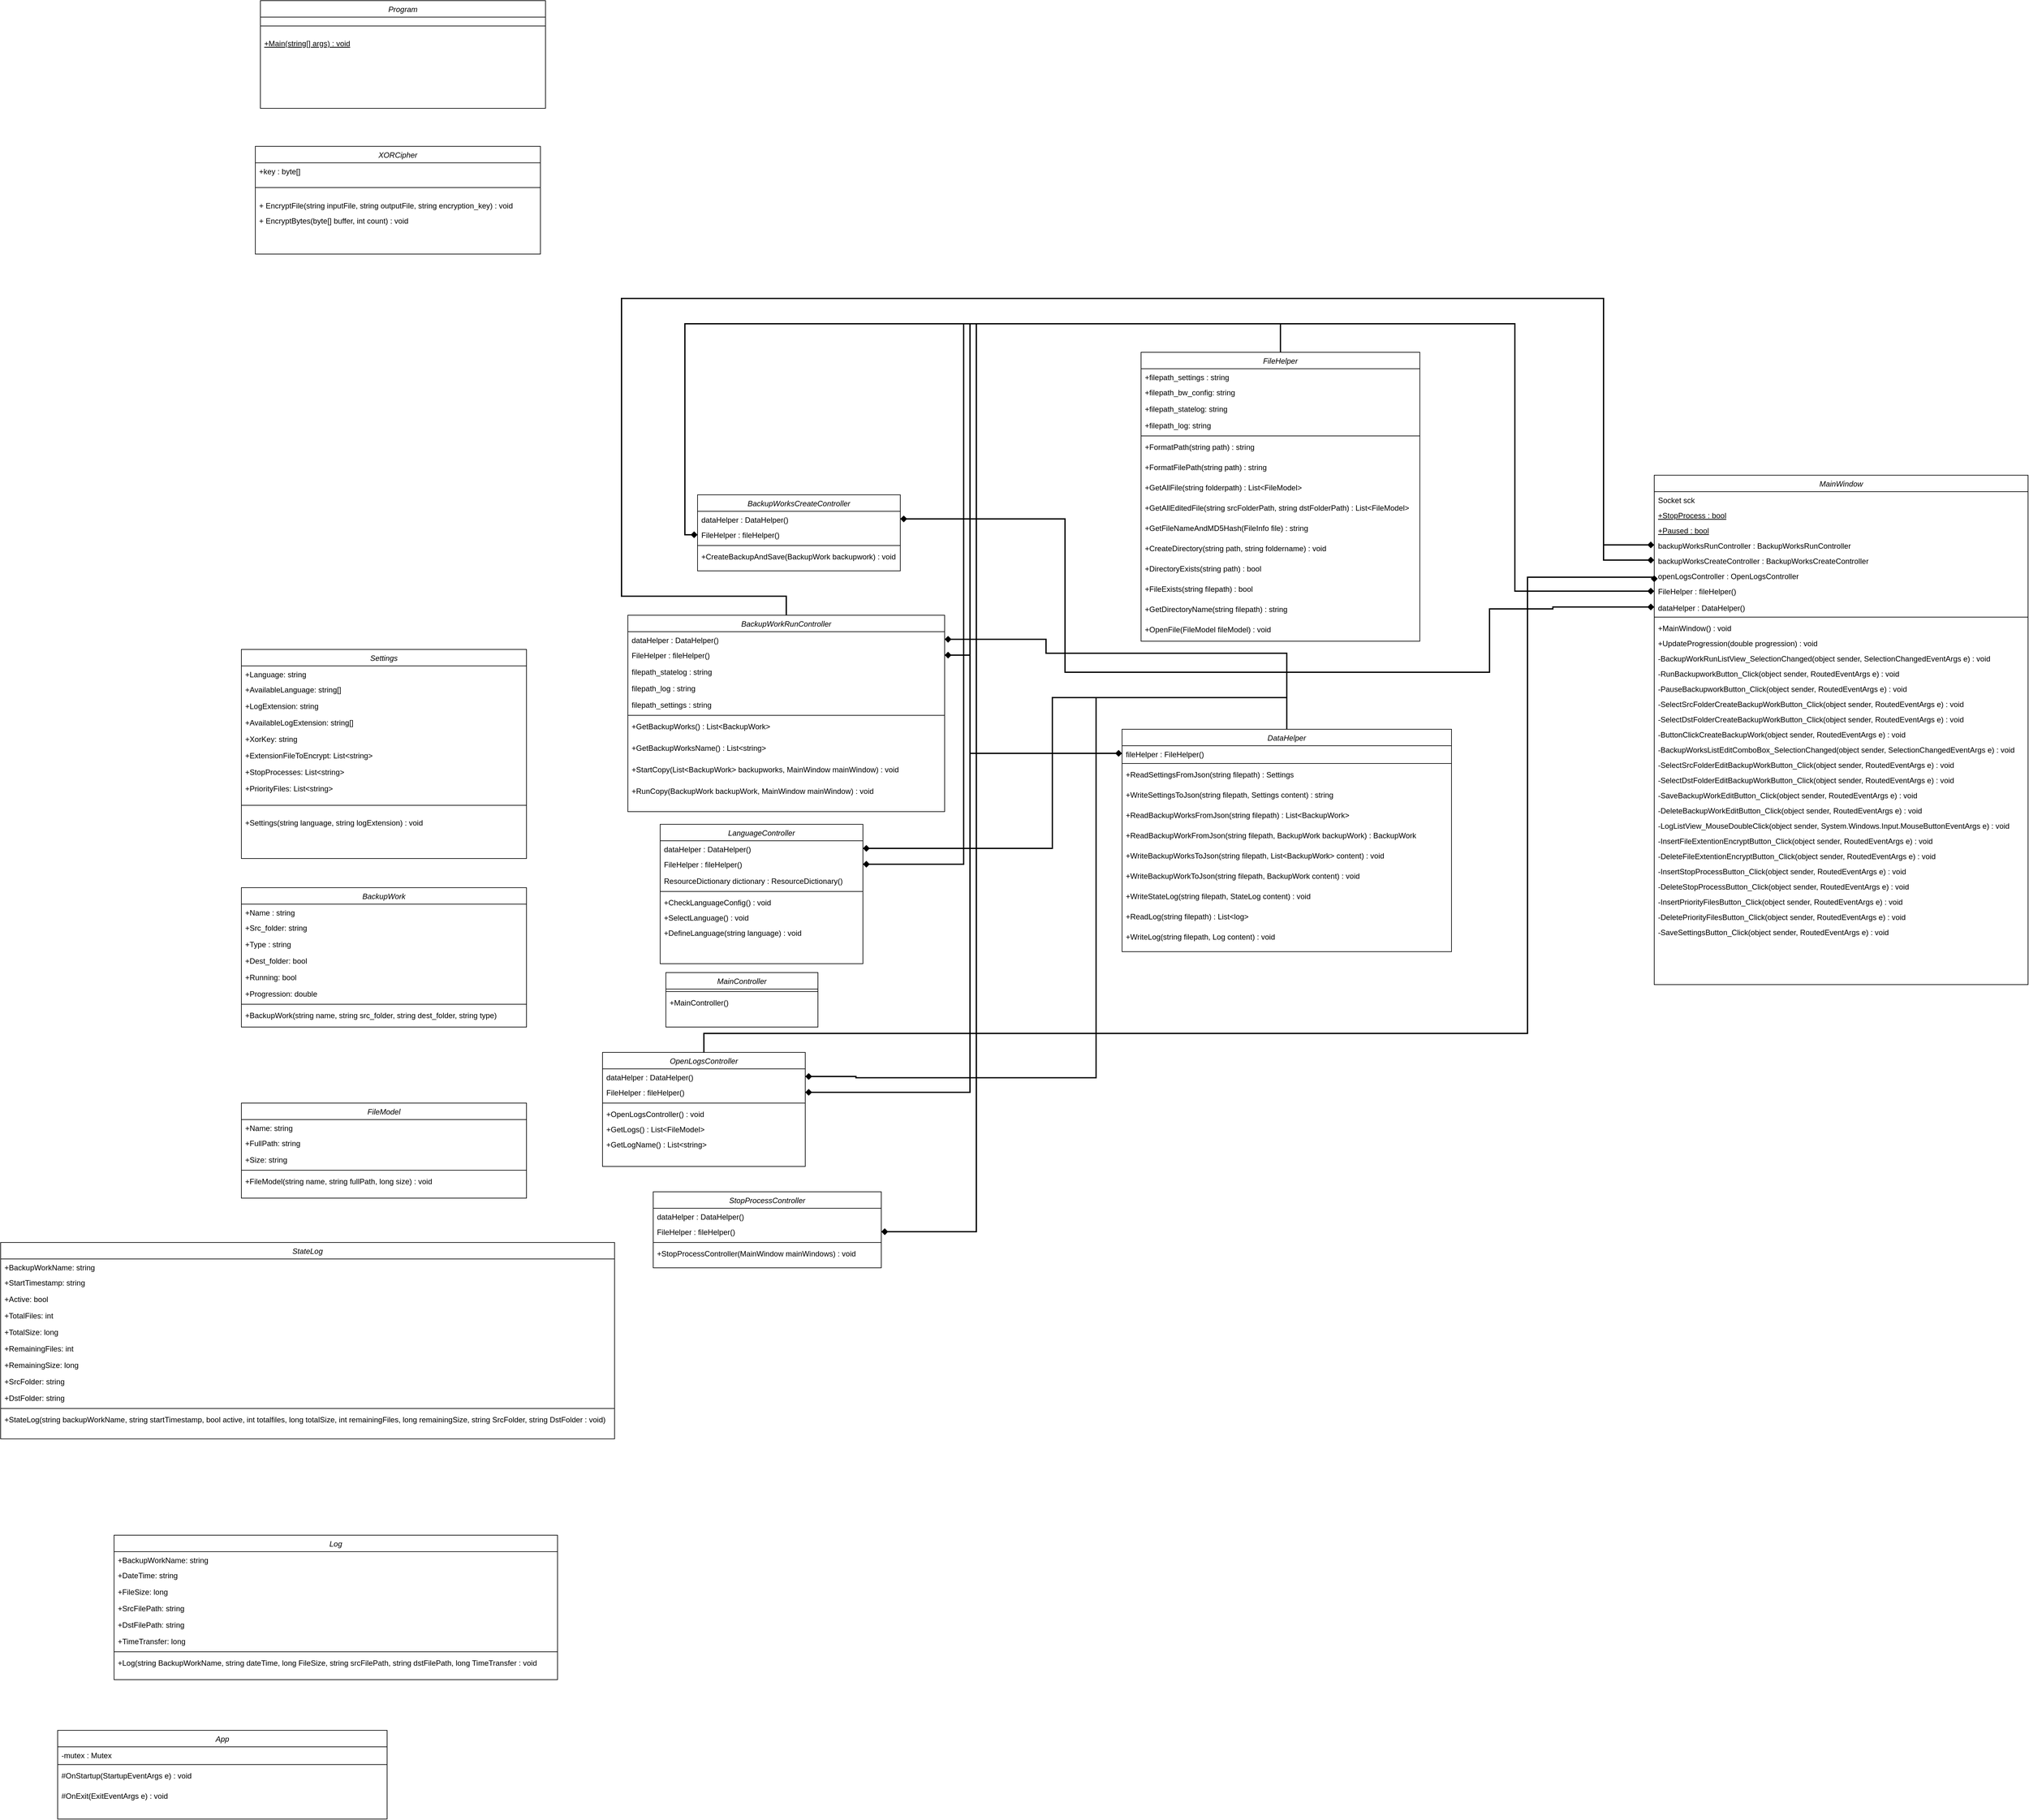 <mxfile version="13.9.9" type="device"><diagram id="C5RBs43oDa-KdzZeNtuy" name="Page-1"><mxGraphModel dx="835" dy="3152" grid="1" gridSize="10" guides="1" tooltips="1" connect="1" arrows="1" fold="1" page="1" pageScale="1" pageWidth="827" pageHeight="1169" math="0" shadow="0"><root><mxCell id="WIyWlLk6GJQsqaUBKTNV-0"/><mxCell id="WIyWlLk6GJQsqaUBKTNV-1" parent="WIyWlLk6GJQsqaUBKTNV-0"/><mxCell id="LOYn7Emk8J-fba0Sp2ze-0" value="Settings" style="swimlane;fontStyle=2;align=center;verticalAlign=top;childLayout=stackLayout;horizontal=1;startSize=26;horizontalStack=0;resizeParent=1;resizeLast=0;collapsible=1;marginBottom=0;rounded=0;shadow=0;strokeWidth=1;" vertex="1" parent="WIyWlLk6GJQsqaUBKTNV-1"><mxGeometry x="1820" y="-1156" width="450" height="330" as="geometry"><mxRectangle x="230" y="140" width="160" height="26" as="alternateBounds"/></mxGeometry></mxCell><mxCell id="LOYn7Emk8J-fba0Sp2ze-1" value="+Language: string" style="text;align=left;verticalAlign=top;spacingLeft=4;spacingRight=4;overflow=hidden;rotatable=0;points=[[0,0.5],[1,0.5]];portConstraint=eastwest;" vertex="1" parent="LOYn7Emk8J-fba0Sp2ze-0"><mxGeometry y="26" width="450" height="24" as="geometry"/></mxCell><mxCell id="LOYn7Emk8J-fba0Sp2ze-2" value="+AvailableLanguage: string[]" style="text;align=left;verticalAlign=top;spacingLeft=4;spacingRight=4;overflow=hidden;rotatable=0;points=[[0,0.5],[1,0.5]];portConstraint=eastwest;rounded=0;shadow=0;html=0;" vertex="1" parent="LOYn7Emk8J-fba0Sp2ze-0"><mxGeometry y="50" width="450" height="26" as="geometry"/></mxCell><mxCell id="LOYn7Emk8J-fba0Sp2ze-120" value="+LogExtension: string" style="text;align=left;verticalAlign=top;spacingLeft=4;spacingRight=4;overflow=hidden;rotatable=0;points=[[0,0.5],[1,0.5]];portConstraint=eastwest;rounded=0;shadow=0;html=0;" vertex="1" parent="LOYn7Emk8J-fba0Sp2ze-0"><mxGeometry y="76" width="450" height="26" as="geometry"/></mxCell><mxCell id="LOYn7Emk8J-fba0Sp2ze-121" value="+AvailableLogExtension: string[]" style="text;align=left;verticalAlign=top;spacingLeft=4;spacingRight=4;overflow=hidden;rotatable=0;points=[[0,0.5],[1,0.5]];portConstraint=eastwest;rounded=0;shadow=0;html=0;" vertex="1" parent="LOYn7Emk8J-fba0Sp2ze-0"><mxGeometry y="102" width="450" height="26" as="geometry"/></mxCell><mxCell id="LOYn7Emk8J-fba0Sp2ze-122" value="+XorKey: string" style="text;align=left;verticalAlign=top;spacingLeft=4;spacingRight=4;overflow=hidden;rotatable=0;points=[[0,0.5],[1,0.5]];portConstraint=eastwest;rounded=0;shadow=0;html=0;" vertex="1" parent="LOYn7Emk8J-fba0Sp2ze-0"><mxGeometry y="128" width="450" height="26" as="geometry"/></mxCell><mxCell id="LOYn7Emk8J-fba0Sp2ze-123" value="+ExtensionFileToEncrypt: List&lt;string&gt;" style="text;align=left;verticalAlign=top;spacingLeft=4;spacingRight=4;overflow=hidden;rotatable=0;points=[[0,0.5],[1,0.5]];portConstraint=eastwest;rounded=0;shadow=0;html=0;" vertex="1" parent="LOYn7Emk8J-fba0Sp2ze-0"><mxGeometry y="154" width="450" height="26" as="geometry"/></mxCell><mxCell id="LOYn7Emk8J-fba0Sp2ze-124" value="+StopProcesses: List&lt;string&gt;" style="text;align=left;verticalAlign=top;spacingLeft=4;spacingRight=4;overflow=hidden;rotatable=0;points=[[0,0.5],[1,0.5]];portConstraint=eastwest;rounded=0;shadow=0;html=0;" vertex="1" parent="LOYn7Emk8J-fba0Sp2ze-0"><mxGeometry y="180" width="450" height="26" as="geometry"/></mxCell><mxCell id="LOYn7Emk8J-fba0Sp2ze-125" value="+PriorityFiles: List&lt;string&gt;" style="text;align=left;verticalAlign=top;spacingLeft=4;spacingRight=4;overflow=hidden;rotatable=0;points=[[0,0.5],[1,0.5]];portConstraint=eastwest;rounded=0;shadow=0;html=0;" vertex="1" parent="LOYn7Emk8J-fba0Sp2ze-0"><mxGeometry y="206" width="450" height="26" as="geometry"/></mxCell><mxCell id="LOYn7Emk8J-fba0Sp2ze-3" value="" style="line;html=1;strokeWidth=1;align=left;verticalAlign=middle;spacingTop=-1;spacingLeft=3;spacingRight=3;rotatable=0;labelPosition=right;points=[];portConstraint=eastwest;" vertex="1" parent="LOYn7Emk8J-fba0Sp2ze-0"><mxGeometry y="232" width="450" height="28" as="geometry"/></mxCell><mxCell id="LOYn7Emk8J-fba0Sp2ze-4" value="+Settings(string language, string logExtension) : void" style="text;align=left;verticalAlign=top;spacingLeft=4;spacingRight=4;overflow=hidden;rotatable=0;points=[[0,0.5],[1,0.5]];portConstraint=eastwest;" vertex="1" parent="LOYn7Emk8J-fba0Sp2ze-0"><mxGeometry y="260" width="450" height="40" as="geometry"/></mxCell><mxCell id="LOYn7Emk8J-fba0Sp2ze-5" value="BackupWork" style="swimlane;fontStyle=2;align=center;verticalAlign=top;childLayout=stackLayout;horizontal=1;startSize=26;horizontalStack=0;resizeParent=1;resizeLast=0;collapsible=1;marginBottom=0;rounded=0;shadow=0;strokeWidth=1;" vertex="1" parent="WIyWlLk6GJQsqaUBKTNV-1"><mxGeometry x="1820" y="-780" width="450" height="220" as="geometry"><mxRectangle x="230" y="140" width="160" height="26" as="alternateBounds"/></mxGeometry></mxCell><mxCell id="LOYn7Emk8J-fba0Sp2ze-6" value="+Name : string" style="text;align=left;verticalAlign=top;spacingLeft=4;spacingRight=4;overflow=hidden;rotatable=0;points=[[0,0.5],[1,0.5]];portConstraint=eastwest;" vertex="1" parent="LOYn7Emk8J-fba0Sp2ze-5"><mxGeometry y="26" width="450" height="24" as="geometry"/></mxCell><mxCell id="LOYn7Emk8J-fba0Sp2ze-7" value="+Src_folder: string" style="text;align=left;verticalAlign=top;spacingLeft=4;spacingRight=4;overflow=hidden;rotatable=0;points=[[0,0.5],[1,0.5]];portConstraint=eastwest;rounded=0;shadow=0;html=0;" vertex="1" parent="LOYn7Emk8J-fba0Sp2ze-5"><mxGeometry y="50" width="450" height="26" as="geometry"/></mxCell><mxCell id="LOYn7Emk8J-fba0Sp2ze-8" value="+Type : string" style="text;align=left;verticalAlign=top;spacingLeft=4;spacingRight=4;overflow=hidden;rotatable=0;points=[[0,0.5],[1,0.5]];portConstraint=eastwest;rounded=0;shadow=0;html=0;" vertex="1" parent="LOYn7Emk8J-fba0Sp2ze-5"><mxGeometry y="76" width="450" height="26" as="geometry"/></mxCell><mxCell id="LOYn7Emk8J-fba0Sp2ze-9" value="+Dest_folder: bool" style="text;align=left;verticalAlign=top;spacingLeft=4;spacingRight=4;overflow=hidden;rotatable=0;points=[[0,0.5],[1,0.5]];portConstraint=eastwest;rounded=0;shadow=0;html=0;" vertex="1" parent="LOYn7Emk8J-fba0Sp2ze-5"><mxGeometry y="102" width="450" height="26" as="geometry"/></mxCell><mxCell id="LOYn7Emk8J-fba0Sp2ze-10" value="+Running: bool" style="text;align=left;verticalAlign=top;spacingLeft=4;spacingRight=4;overflow=hidden;rotatable=0;points=[[0,0.5],[1,0.5]];portConstraint=eastwest;rounded=0;shadow=0;html=0;" vertex="1" parent="LOYn7Emk8J-fba0Sp2ze-5"><mxGeometry y="128" width="450" height="26" as="geometry"/></mxCell><mxCell id="LOYn7Emk8J-fba0Sp2ze-11" value="+Progression: double" style="text;align=left;verticalAlign=top;spacingLeft=4;spacingRight=4;overflow=hidden;rotatable=0;points=[[0,0.5],[1,0.5]];portConstraint=eastwest;rounded=0;shadow=0;html=0;" vertex="1" parent="LOYn7Emk8J-fba0Sp2ze-5"><mxGeometry y="154" width="450" height="26" as="geometry"/></mxCell><mxCell id="LOYn7Emk8J-fba0Sp2ze-12" value="" style="line;html=1;strokeWidth=1;align=left;verticalAlign=middle;spacingTop=-1;spacingLeft=3;spacingRight=3;rotatable=0;labelPosition=right;points=[];portConstraint=eastwest;" vertex="1" parent="LOYn7Emk8J-fba0Sp2ze-5"><mxGeometry y="180" width="450" height="8" as="geometry"/></mxCell><mxCell id="LOYn7Emk8J-fba0Sp2ze-13" value="+BackupWork(string name, string src_folder, string dest_folder, string type)" style="text;align=left;verticalAlign=top;spacingLeft=4;spacingRight=4;overflow=hidden;rotatable=0;points=[[0,0.5],[1,0.5]];portConstraint=eastwest;" vertex="1" parent="LOYn7Emk8J-fba0Sp2ze-5"><mxGeometry y="188" width="450" height="32" as="geometry"/></mxCell><mxCell id="LOYn7Emk8J-fba0Sp2ze-15" value="FileModel" style="swimlane;fontStyle=2;align=center;verticalAlign=top;childLayout=stackLayout;horizontal=1;startSize=26;horizontalStack=0;resizeParent=1;resizeLast=0;collapsible=1;marginBottom=0;rounded=0;shadow=0;strokeWidth=1;" vertex="1" parent="WIyWlLk6GJQsqaUBKTNV-1"><mxGeometry x="1820" y="-440" width="450" height="150" as="geometry"><mxRectangle x="230" y="140" width="160" height="26" as="alternateBounds"/></mxGeometry></mxCell><mxCell id="LOYn7Emk8J-fba0Sp2ze-16" value="+Name: string" style="text;align=left;verticalAlign=top;spacingLeft=4;spacingRight=4;overflow=hidden;rotatable=0;points=[[0,0.5],[1,0.5]];portConstraint=eastwest;" vertex="1" parent="LOYn7Emk8J-fba0Sp2ze-15"><mxGeometry y="26" width="450" height="24" as="geometry"/></mxCell><mxCell id="LOYn7Emk8J-fba0Sp2ze-17" value="+FullPath: string" style="text;align=left;verticalAlign=top;spacingLeft=4;spacingRight=4;overflow=hidden;rotatable=0;points=[[0,0.5],[1,0.5]];portConstraint=eastwest;rounded=0;shadow=0;html=0;" vertex="1" parent="LOYn7Emk8J-fba0Sp2ze-15"><mxGeometry y="50" width="450" height="26" as="geometry"/></mxCell><mxCell id="LOYn7Emk8J-fba0Sp2ze-18" value="+Size: string" style="text;align=left;verticalAlign=top;spacingLeft=4;spacingRight=4;overflow=hidden;rotatable=0;points=[[0,0.5],[1,0.5]];portConstraint=eastwest;rounded=0;shadow=0;html=0;" vertex="1" parent="LOYn7Emk8J-fba0Sp2ze-15"><mxGeometry y="76" width="450" height="26" as="geometry"/></mxCell><mxCell id="LOYn7Emk8J-fba0Sp2ze-19" value="" style="line;html=1;strokeWidth=1;align=left;verticalAlign=middle;spacingTop=-1;spacingLeft=3;spacingRight=3;rotatable=0;labelPosition=right;points=[];portConstraint=eastwest;" vertex="1" parent="LOYn7Emk8J-fba0Sp2ze-15"><mxGeometry y="102" width="450" height="8" as="geometry"/></mxCell><mxCell id="LOYn7Emk8J-fba0Sp2ze-20" value="+FileModel(string name, string fullPath, long size) : void" style="text;align=left;verticalAlign=top;spacingLeft=4;spacingRight=4;overflow=hidden;rotatable=0;points=[[0,0.5],[1,0.5]];portConstraint=eastwest;" vertex="1" parent="LOYn7Emk8J-fba0Sp2ze-15"><mxGeometry y="110" width="450" height="40" as="geometry"/></mxCell><mxCell id="LOYn7Emk8J-fba0Sp2ze-21" value="StateLog" style="swimlane;fontStyle=2;align=center;verticalAlign=top;childLayout=stackLayout;horizontal=1;startSize=26;horizontalStack=0;resizeParent=1;resizeLast=0;collapsible=1;marginBottom=0;rounded=0;shadow=0;strokeWidth=1;" vertex="1" parent="WIyWlLk6GJQsqaUBKTNV-1"><mxGeometry x="1440" y="-220" width="969" height="310" as="geometry"><mxRectangle x="230" y="140" width="160" height="26" as="alternateBounds"/></mxGeometry></mxCell><mxCell id="LOYn7Emk8J-fba0Sp2ze-22" value="+BackupWorkName: string" style="text;align=left;verticalAlign=top;spacingLeft=4;spacingRight=4;overflow=hidden;rotatable=0;points=[[0,0.5],[1,0.5]];portConstraint=eastwest;" vertex="1" parent="LOYn7Emk8J-fba0Sp2ze-21"><mxGeometry y="26" width="969" height="24" as="geometry"/></mxCell><mxCell id="LOYn7Emk8J-fba0Sp2ze-23" value="+StartTimestamp: string" style="text;align=left;verticalAlign=top;spacingLeft=4;spacingRight=4;overflow=hidden;rotatable=0;points=[[0,0.5],[1,0.5]];portConstraint=eastwest;rounded=0;shadow=0;html=0;" vertex="1" parent="LOYn7Emk8J-fba0Sp2ze-21"><mxGeometry y="50" width="969" height="26" as="geometry"/></mxCell><mxCell id="LOYn7Emk8J-fba0Sp2ze-24" value="+Active: bool" style="text;align=left;verticalAlign=top;spacingLeft=4;spacingRight=4;overflow=hidden;rotatable=0;points=[[0,0.5],[1,0.5]];portConstraint=eastwest;rounded=0;shadow=0;html=0;" vertex="1" parent="LOYn7Emk8J-fba0Sp2ze-21"><mxGeometry y="76" width="969" height="26" as="geometry"/></mxCell><mxCell id="LOYn7Emk8J-fba0Sp2ze-25" value="+TotalFiles: int" style="text;align=left;verticalAlign=top;spacingLeft=4;spacingRight=4;overflow=hidden;rotatable=0;points=[[0,0.5],[1,0.5]];portConstraint=eastwest;rounded=0;shadow=0;html=0;" vertex="1" parent="LOYn7Emk8J-fba0Sp2ze-21"><mxGeometry y="102" width="969" height="26" as="geometry"/></mxCell><mxCell id="LOYn7Emk8J-fba0Sp2ze-26" value="+TotalSize: long" style="text;align=left;verticalAlign=top;spacingLeft=4;spacingRight=4;overflow=hidden;rotatable=0;points=[[0,0.5],[1,0.5]];portConstraint=eastwest;rounded=0;shadow=0;html=0;" vertex="1" parent="LOYn7Emk8J-fba0Sp2ze-21"><mxGeometry y="128" width="969" height="26" as="geometry"/></mxCell><mxCell id="LOYn7Emk8J-fba0Sp2ze-27" value="+RemainingFiles: int" style="text;align=left;verticalAlign=top;spacingLeft=4;spacingRight=4;overflow=hidden;rotatable=0;points=[[0,0.5],[1,0.5]];portConstraint=eastwest;rounded=0;shadow=0;html=0;" vertex="1" parent="LOYn7Emk8J-fba0Sp2ze-21"><mxGeometry y="154" width="969" height="26" as="geometry"/></mxCell><mxCell id="LOYn7Emk8J-fba0Sp2ze-28" value="+RemainingSize: long" style="text;align=left;verticalAlign=top;spacingLeft=4;spacingRight=4;overflow=hidden;rotatable=0;points=[[0,0.5],[1,0.5]];portConstraint=eastwest;rounded=0;shadow=0;html=0;" vertex="1" parent="LOYn7Emk8J-fba0Sp2ze-21"><mxGeometry y="180" width="969" height="26" as="geometry"/></mxCell><mxCell id="LOYn7Emk8J-fba0Sp2ze-29" value="+SrcFolder: string" style="text;align=left;verticalAlign=top;spacingLeft=4;spacingRight=4;overflow=hidden;rotatable=0;points=[[0,0.5],[1,0.5]];portConstraint=eastwest;rounded=0;shadow=0;html=0;" vertex="1" parent="LOYn7Emk8J-fba0Sp2ze-21"><mxGeometry y="206" width="969" height="26" as="geometry"/></mxCell><mxCell id="LOYn7Emk8J-fba0Sp2ze-30" value="+DstFolder: string" style="text;align=left;verticalAlign=top;spacingLeft=4;spacingRight=4;overflow=hidden;rotatable=0;points=[[0,0.5],[1,0.5]];portConstraint=eastwest;rounded=0;shadow=0;html=0;" vertex="1" parent="LOYn7Emk8J-fba0Sp2ze-21"><mxGeometry y="232" width="969" height="26" as="geometry"/></mxCell><mxCell id="LOYn7Emk8J-fba0Sp2ze-31" value="" style="line;html=1;strokeWidth=1;align=left;verticalAlign=middle;spacingTop=-1;spacingLeft=3;spacingRight=3;rotatable=0;labelPosition=right;points=[];portConstraint=eastwest;" vertex="1" parent="LOYn7Emk8J-fba0Sp2ze-21"><mxGeometry y="258" width="969" height="8" as="geometry"/></mxCell><mxCell id="LOYn7Emk8J-fba0Sp2ze-32" value="+StateLog(string backupWorkName, string startTimestamp, bool active, int totalfiles, long totalSize, int remainingFiles, long remainingSize, string SrcFolder, string DstFolder : void)" style="text;align=left;verticalAlign=top;spacingLeft=4;spacingRight=4;overflow=hidden;rotatable=0;points=[[0,0.5],[1,0.5]];portConstraint=eastwest;rounded=0;shadow=0;html=0;" vertex="1" parent="LOYn7Emk8J-fba0Sp2ze-21"><mxGeometry y="266" width="969" height="26" as="geometry"/></mxCell><mxCell id="LOYn7Emk8J-fba0Sp2ze-33" value="Log" style="swimlane;fontStyle=2;align=center;verticalAlign=top;childLayout=stackLayout;horizontal=1;startSize=26;horizontalStack=0;resizeParent=1;resizeLast=0;collapsible=1;marginBottom=0;rounded=0;shadow=0;strokeWidth=1;" vertex="1" parent="WIyWlLk6GJQsqaUBKTNV-1"><mxGeometry x="1619" y="242" width="700" height="228" as="geometry"><mxRectangle x="230" y="140" width="160" height="26" as="alternateBounds"/></mxGeometry></mxCell><mxCell id="LOYn7Emk8J-fba0Sp2ze-34" value="+BackupWorkName: string" style="text;align=left;verticalAlign=top;spacingLeft=4;spacingRight=4;overflow=hidden;rotatable=0;points=[[0,0.5],[1,0.5]];portConstraint=eastwest;" vertex="1" parent="LOYn7Emk8J-fba0Sp2ze-33"><mxGeometry y="26" width="700" height="24" as="geometry"/></mxCell><mxCell id="LOYn7Emk8J-fba0Sp2ze-35" value="+DateTime: string" style="text;align=left;verticalAlign=top;spacingLeft=4;spacingRight=4;overflow=hidden;rotatable=0;points=[[0,0.5],[1,0.5]];portConstraint=eastwest;rounded=0;shadow=0;html=0;" vertex="1" parent="LOYn7Emk8J-fba0Sp2ze-33"><mxGeometry y="50" width="700" height="26" as="geometry"/></mxCell><mxCell id="LOYn7Emk8J-fba0Sp2ze-36" value="+FileSize: long" style="text;align=left;verticalAlign=top;spacingLeft=4;spacingRight=4;overflow=hidden;rotatable=0;points=[[0,0.5],[1,0.5]];portConstraint=eastwest;rounded=0;shadow=0;html=0;" vertex="1" parent="LOYn7Emk8J-fba0Sp2ze-33"><mxGeometry y="76" width="700" height="26" as="geometry"/></mxCell><mxCell id="LOYn7Emk8J-fba0Sp2ze-37" value="+SrcFilePath: string" style="text;align=left;verticalAlign=top;spacingLeft=4;spacingRight=4;overflow=hidden;rotatable=0;points=[[0,0.5],[1,0.5]];portConstraint=eastwest;rounded=0;shadow=0;html=0;" vertex="1" parent="LOYn7Emk8J-fba0Sp2ze-33"><mxGeometry y="102" width="700" height="26" as="geometry"/></mxCell><mxCell id="LOYn7Emk8J-fba0Sp2ze-38" value="+DstFilePath: string" style="text;align=left;verticalAlign=top;spacingLeft=4;spacingRight=4;overflow=hidden;rotatable=0;points=[[0,0.5],[1,0.5]];portConstraint=eastwest;rounded=0;shadow=0;html=0;" vertex="1" parent="LOYn7Emk8J-fba0Sp2ze-33"><mxGeometry y="128" width="700" height="26" as="geometry"/></mxCell><mxCell id="LOYn7Emk8J-fba0Sp2ze-39" value="+TimeTransfer: long" style="text;align=left;verticalAlign=top;spacingLeft=4;spacingRight=4;overflow=hidden;rotatable=0;points=[[0,0.5],[1,0.5]];portConstraint=eastwest;rounded=0;shadow=0;html=0;" vertex="1" parent="LOYn7Emk8J-fba0Sp2ze-33"><mxGeometry y="154" width="700" height="26" as="geometry"/></mxCell><mxCell id="LOYn7Emk8J-fba0Sp2ze-40" value="" style="line;html=1;strokeWidth=1;align=left;verticalAlign=middle;spacingTop=-1;spacingLeft=3;spacingRight=3;rotatable=0;labelPosition=right;points=[];portConstraint=eastwest;" vertex="1" parent="LOYn7Emk8J-fba0Sp2ze-33"><mxGeometry y="180" width="700" height="8" as="geometry"/></mxCell><mxCell id="LOYn7Emk8J-fba0Sp2ze-41" value="+Log(string BackupWorkName, string dateTime, long FileSize, string srcFilePath, string dstFilePath, long TimeTransfer : void" style="text;align=left;verticalAlign=top;spacingLeft=4;spacingRight=4;overflow=hidden;rotatable=0;points=[[0,0.5],[1,0.5]];portConstraint=eastwest;" vertex="1" parent="LOYn7Emk8J-fba0Sp2ze-33"><mxGeometry y="188" width="700" height="40" as="geometry"/></mxCell><mxCell id="LOYn7Emk8J-fba0Sp2ze-42" value="MainController" style="swimlane;fontStyle=2;align=center;verticalAlign=top;childLayout=stackLayout;horizontal=1;startSize=26;horizontalStack=0;resizeParent=1;resizeLast=0;collapsible=1;marginBottom=0;rounded=0;shadow=0;strokeWidth=1;" vertex="1" parent="WIyWlLk6GJQsqaUBKTNV-1"><mxGeometry x="2490" y="-646" width="240" height="86" as="geometry"><mxRectangle x="230" y="140" width="160" height="26" as="alternateBounds"/></mxGeometry></mxCell><mxCell id="LOYn7Emk8J-fba0Sp2ze-44" value="" style="line;html=1;strokeWidth=1;align=left;verticalAlign=middle;spacingTop=-1;spacingLeft=3;spacingRight=3;rotatable=0;labelPosition=right;points=[];portConstraint=eastwest;" vertex="1" parent="LOYn7Emk8J-fba0Sp2ze-42"><mxGeometry y="26" width="240" height="8" as="geometry"/></mxCell><mxCell id="LOYn7Emk8J-fba0Sp2ze-45" value="+MainController()" style="text;align=left;verticalAlign=top;spacingLeft=4;spacingRight=4;overflow=hidden;rotatable=0;points=[[0,0.5],[1,0.5]];portConstraint=eastwest;" vertex="1" parent="LOYn7Emk8J-fba0Sp2ze-42"><mxGeometry y="34" width="240" height="52" as="geometry"/></mxCell><mxCell id="LOYn7Emk8J-fba0Sp2ze-46" value="LanguageController" style="swimlane;fontStyle=2;align=center;verticalAlign=top;childLayout=stackLayout;horizontal=1;startSize=26;horizontalStack=0;resizeParent=1;resizeLast=0;collapsible=1;marginBottom=0;rounded=0;shadow=0;strokeWidth=1;" vertex="1" parent="WIyWlLk6GJQsqaUBKTNV-1"><mxGeometry x="2481" y="-880" width="320" height="220" as="geometry"><mxRectangle x="230" y="140" width="160" height="26" as="alternateBounds"/></mxGeometry></mxCell><mxCell id="LOYn7Emk8J-fba0Sp2ze-47" value="dataHelper : DataHelper()" style="text;align=left;verticalAlign=top;spacingLeft=4;spacingRight=4;overflow=hidden;rotatable=0;points=[[0,0.5],[1,0.5]];portConstraint=eastwest;" vertex="1" parent="LOYn7Emk8J-fba0Sp2ze-46"><mxGeometry y="26" width="320" height="24" as="geometry"/></mxCell><mxCell id="LOYn7Emk8J-fba0Sp2ze-48" value="FileHelper : fileHelper()" style="text;align=left;verticalAlign=top;spacingLeft=4;spacingRight=4;overflow=hidden;rotatable=0;points=[[0,0.5],[1,0.5]];portConstraint=eastwest;rounded=0;shadow=0;html=0;" vertex="1" parent="LOYn7Emk8J-fba0Sp2ze-46"><mxGeometry y="50" width="320" height="26" as="geometry"/></mxCell><mxCell id="LOYn7Emk8J-fba0Sp2ze-49" value="ResourceDictionary dictionary : ResourceDictionary()" style="text;align=left;verticalAlign=top;spacingLeft=4;spacingRight=4;overflow=hidden;rotatable=0;points=[[0,0.5],[1,0.5]];portConstraint=eastwest;rounded=0;shadow=0;html=0;" vertex="1" parent="LOYn7Emk8J-fba0Sp2ze-46"><mxGeometry y="76" width="320" height="26" as="geometry"/></mxCell><mxCell id="LOYn7Emk8J-fba0Sp2ze-51" value="" style="line;html=1;strokeWidth=1;align=left;verticalAlign=middle;spacingTop=-1;spacingLeft=3;spacingRight=3;rotatable=0;labelPosition=right;points=[];portConstraint=eastwest;" vertex="1" parent="LOYn7Emk8J-fba0Sp2ze-46"><mxGeometry y="102" width="320" height="8" as="geometry"/></mxCell><mxCell id="LOYn7Emk8J-fba0Sp2ze-52" value="+CheckLanguageConfig() : void" style="text;align=left;verticalAlign=top;spacingLeft=4;spacingRight=4;overflow=hidden;rotatable=0;points=[[0,0.5],[1,0.5]];portConstraint=eastwest;" vertex="1" parent="LOYn7Emk8J-fba0Sp2ze-46"><mxGeometry y="110" width="320" height="24" as="geometry"/></mxCell><mxCell id="LOYn7Emk8J-fba0Sp2ze-53" value="+SelectLanguage() : void" style="text;align=left;verticalAlign=top;spacingLeft=4;spacingRight=4;overflow=hidden;rotatable=0;points=[[0,0.5],[1,0.5]];portConstraint=eastwest;" vertex="1" parent="LOYn7Emk8J-fba0Sp2ze-46"><mxGeometry y="134" width="320" height="24" as="geometry"/></mxCell><mxCell id="LOYn7Emk8J-fba0Sp2ze-126" value="+DefineLanguage(string language) : void" style="text;align=left;verticalAlign=top;spacingLeft=4;spacingRight=4;overflow=hidden;rotatable=0;points=[[0,0.5],[1,0.5]];portConstraint=eastwest;" vertex="1" parent="LOYn7Emk8J-fba0Sp2ze-46"><mxGeometry y="158" width="320" height="24" as="geometry"/></mxCell><mxCell id="LOYn7Emk8J-fba0Sp2ze-54" value="BackupWorkRunController" style="swimlane;fontStyle=2;align=center;verticalAlign=top;childLayout=stackLayout;horizontal=1;startSize=26;horizontalStack=0;resizeParent=1;resizeLast=0;collapsible=1;marginBottom=0;rounded=0;shadow=0;strokeWidth=1;" vertex="1" parent="WIyWlLk6GJQsqaUBKTNV-1"><mxGeometry x="2430" y="-1210" width="500" height="310" as="geometry"><mxRectangle x="230" y="140" width="160" height="26" as="alternateBounds"/></mxGeometry></mxCell><mxCell id="LOYn7Emk8J-fba0Sp2ze-55" value="dataHelper : DataHelper()" style="text;align=left;verticalAlign=top;spacingLeft=4;spacingRight=4;overflow=hidden;rotatable=0;points=[[0,0.5],[1,0.5]];portConstraint=eastwest;" vertex="1" parent="LOYn7Emk8J-fba0Sp2ze-54"><mxGeometry y="26" width="500" height="24" as="geometry"/></mxCell><mxCell id="LOYn7Emk8J-fba0Sp2ze-56" value="FileHelper : fileHelper()" style="text;align=left;verticalAlign=top;spacingLeft=4;spacingRight=4;overflow=hidden;rotatable=0;points=[[0,0.5],[1,0.5]];portConstraint=eastwest;rounded=0;shadow=0;html=0;" vertex="1" parent="LOYn7Emk8J-fba0Sp2ze-54"><mxGeometry y="50" width="500" height="26" as="geometry"/></mxCell><mxCell id="LOYn7Emk8J-fba0Sp2ze-57" value="filepath_statelog : string" style="text;align=left;verticalAlign=top;spacingLeft=4;spacingRight=4;overflow=hidden;rotatable=0;points=[[0,0.5],[1,0.5]];portConstraint=eastwest;rounded=0;shadow=0;html=0;" vertex="1" parent="LOYn7Emk8J-fba0Sp2ze-54"><mxGeometry y="76" width="500" height="26" as="geometry"/></mxCell><mxCell id="LOYn7Emk8J-fba0Sp2ze-58" value="filepath_log : string" style="text;align=left;verticalAlign=top;spacingLeft=4;spacingRight=4;overflow=hidden;rotatable=0;points=[[0,0.5],[1,0.5]];portConstraint=eastwest;rounded=0;shadow=0;html=0;" vertex="1" parent="LOYn7Emk8J-fba0Sp2ze-54"><mxGeometry y="102" width="500" height="26" as="geometry"/></mxCell><mxCell id="LOYn7Emk8J-fba0Sp2ze-59" value="filepath_settings : string" style="text;align=left;verticalAlign=top;spacingLeft=4;spacingRight=4;overflow=hidden;rotatable=0;points=[[0,0.5],[1,0.5]];portConstraint=eastwest;rounded=0;shadow=0;html=0;" vertex="1" parent="LOYn7Emk8J-fba0Sp2ze-54"><mxGeometry y="128" width="500" height="26" as="geometry"/></mxCell><mxCell id="LOYn7Emk8J-fba0Sp2ze-62" value="" style="line;html=1;strokeWidth=1;align=left;verticalAlign=middle;spacingTop=-1;spacingLeft=3;spacingRight=3;rotatable=0;labelPosition=right;points=[];portConstraint=eastwest;" vertex="1" parent="LOYn7Emk8J-fba0Sp2ze-54"><mxGeometry y="154" width="500" height="8" as="geometry"/></mxCell><mxCell id="LOYn7Emk8J-fba0Sp2ze-63" value="+GetBackupWorks() : List&lt;BackupWork&gt;" style="text;align=left;verticalAlign=top;spacingLeft=4;spacingRight=4;overflow=hidden;rotatable=0;points=[[0,0.5],[1,0.5]];portConstraint=eastwest;" vertex="1" parent="LOYn7Emk8J-fba0Sp2ze-54"><mxGeometry y="162" width="500" height="34" as="geometry"/></mxCell><mxCell id="LOYn7Emk8J-fba0Sp2ze-64" value="+GetBackupWorksName() : List&lt;string&gt;" style="text;align=left;verticalAlign=top;spacingLeft=4;spacingRight=4;overflow=hidden;rotatable=0;points=[[0,0.5],[1,0.5]];portConstraint=eastwest;" vertex="1" parent="LOYn7Emk8J-fba0Sp2ze-54"><mxGeometry y="196" width="500" height="34" as="geometry"/></mxCell><mxCell id="LOYn7Emk8J-fba0Sp2ze-128" value="+StartCopy(List&lt;BackupWork&gt; backupworks, MainWindow mainWindow) : void" style="text;align=left;verticalAlign=top;spacingLeft=4;spacingRight=4;overflow=hidden;rotatable=0;points=[[0,0.5],[1,0.5]];portConstraint=eastwest;" vertex="1" parent="LOYn7Emk8J-fba0Sp2ze-54"><mxGeometry y="230" width="500" height="34" as="geometry"/></mxCell><mxCell id="LOYn7Emk8J-fba0Sp2ze-129" value="+RunCopy(BackupWork backupWork, MainWindow mainWindow) : void" style="text;align=left;verticalAlign=top;spacingLeft=4;spacingRight=4;overflow=hidden;rotatable=0;points=[[0,0.5],[1,0.5]];portConstraint=eastwest;" vertex="1" parent="LOYn7Emk8J-fba0Sp2ze-54"><mxGeometry y="264" width="500" height="38" as="geometry"/></mxCell><mxCell id="LOYn7Emk8J-fba0Sp2ze-65" value="BackupWorksCreateController" style="swimlane;fontStyle=2;align=center;verticalAlign=top;childLayout=stackLayout;horizontal=1;startSize=26;horizontalStack=0;resizeParent=1;resizeLast=0;collapsible=1;marginBottom=0;rounded=0;shadow=0;strokeWidth=1;" vertex="1" parent="WIyWlLk6GJQsqaUBKTNV-1"><mxGeometry x="2540" y="-1400" width="320" height="120" as="geometry"><mxRectangle x="230" y="140" width="160" height="26" as="alternateBounds"/></mxGeometry></mxCell><mxCell id="LOYn7Emk8J-fba0Sp2ze-66" value="dataHelper : DataHelper()" style="text;align=left;verticalAlign=top;spacingLeft=4;spacingRight=4;overflow=hidden;rotatable=0;points=[[0,0.5],[1,0.5]];portConstraint=eastwest;" vertex="1" parent="LOYn7Emk8J-fba0Sp2ze-65"><mxGeometry y="26" width="320" height="24" as="geometry"/></mxCell><mxCell id="LOYn7Emk8J-fba0Sp2ze-67" value="FileHelper : fileHelper()" style="text;align=left;verticalAlign=top;spacingLeft=4;spacingRight=4;overflow=hidden;rotatable=0;points=[[0,0.5],[1,0.5]];portConstraint=eastwest;rounded=0;shadow=0;html=0;" vertex="1" parent="LOYn7Emk8J-fba0Sp2ze-65"><mxGeometry y="50" width="320" height="26" as="geometry"/></mxCell><mxCell id="LOYn7Emk8J-fba0Sp2ze-70" value="" style="line;html=1;strokeWidth=1;align=left;verticalAlign=middle;spacingTop=-1;spacingLeft=3;spacingRight=3;rotatable=0;labelPosition=right;points=[];portConstraint=eastwest;" vertex="1" parent="LOYn7Emk8J-fba0Sp2ze-65"><mxGeometry y="76" width="320" height="8" as="geometry"/></mxCell><mxCell id="LOYn7Emk8J-fba0Sp2ze-71" value="+CreateBackupAndSave(BackupWork backupwork) : void" style="text;align=left;verticalAlign=top;spacingLeft=4;spacingRight=4;overflow=hidden;rotatable=0;points=[[0,0.5],[1,0.5]];portConstraint=eastwest;" vertex="1" parent="LOYn7Emk8J-fba0Sp2ze-65"><mxGeometry y="84" width="320" height="34" as="geometry"/></mxCell><mxCell id="LOYn7Emk8J-fba0Sp2ze-80" value="FileHelper" style="swimlane;fontStyle=2;align=center;verticalAlign=top;childLayout=stackLayout;horizontal=1;startSize=26;horizontalStack=0;resizeParent=1;resizeLast=0;collapsible=1;marginBottom=0;rounded=0;shadow=0;strokeWidth=1;" vertex="1" parent="WIyWlLk6GJQsqaUBKTNV-1"><mxGeometry x="3240" y="-1625" width="440" height="456" as="geometry"><mxRectangle x="230" y="140" width="160" height="26" as="alternateBounds"/></mxGeometry></mxCell><mxCell id="LOYn7Emk8J-fba0Sp2ze-81" value="+filepath_settings : string" style="text;align=left;verticalAlign=top;spacingLeft=4;spacingRight=4;overflow=hidden;rotatable=0;points=[[0,0.5],[1,0.5]];portConstraint=eastwest;" vertex="1" parent="LOYn7Emk8J-fba0Sp2ze-80"><mxGeometry y="26" width="440" height="24" as="geometry"/></mxCell><mxCell id="LOYn7Emk8J-fba0Sp2ze-82" value="+filepath_bw_config: string" style="text;align=left;verticalAlign=top;spacingLeft=4;spacingRight=4;overflow=hidden;rotatable=0;points=[[0,0.5],[1,0.5]];portConstraint=eastwest;rounded=0;shadow=0;html=0;" vertex="1" parent="LOYn7Emk8J-fba0Sp2ze-80"><mxGeometry y="50" width="440" height="26" as="geometry"/></mxCell><mxCell id="LOYn7Emk8J-fba0Sp2ze-83" value="+filepath_statelog: string" style="text;align=left;verticalAlign=top;spacingLeft=4;spacingRight=4;overflow=hidden;rotatable=0;points=[[0,0.5],[1,0.5]];portConstraint=eastwest;rounded=0;shadow=0;html=0;" vertex="1" parent="LOYn7Emk8J-fba0Sp2ze-80"><mxGeometry y="76" width="440" height="26" as="geometry"/></mxCell><mxCell id="LOYn7Emk8J-fba0Sp2ze-84" value="+filepath_log: string" style="text;align=left;verticalAlign=top;spacingLeft=4;spacingRight=4;overflow=hidden;rotatable=0;points=[[0,0.5],[1,0.5]];portConstraint=eastwest;rounded=0;shadow=0;html=0;" vertex="1" parent="LOYn7Emk8J-fba0Sp2ze-80"><mxGeometry y="102" width="440" height="26" as="geometry"/></mxCell><mxCell id="LOYn7Emk8J-fba0Sp2ze-85" value="" style="line;html=1;strokeWidth=1;align=left;verticalAlign=middle;spacingTop=-1;spacingLeft=3;spacingRight=3;rotatable=0;labelPosition=right;points=[];portConstraint=eastwest;" vertex="1" parent="LOYn7Emk8J-fba0Sp2ze-80"><mxGeometry y="128" width="440" height="8" as="geometry"/></mxCell><mxCell id="LOYn7Emk8J-fba0Sp2ze-86" value="+FormatPath(string path) : string" style="text;align=left;verticalAlign=top;spacingLeft=4;spacingRight=4;overflow=hidden;rotatable=0;points=[[0,0.5],[1,0.5]];portConstraint=eastwest;" vertex="1" parent="LOYn7Emk8J-fba0Sp2ze-80"><mxGeometry y="136" width="440" height="32" as="geometry"/></mxCell><mxCell id="LOYn7Emk8J-fba0Sp2ze-87" value="+FormatFilePath(string path) : string" style="text;align=left;verticalAlign=top;spacingLeft=4;spacingRight=4;overflow=hidden;rotatable=0;points=[[0,0.5],[1,0.5]];portConstraint=eastwest;" vertex="1" parent="LOYn7Emk8J-fba0Sp2ze-80"><mxGeometry y="168" width="440" height="32" as="geometry"/></mxCell><mxCell id="LOYn7Emk8J-fba0Sp2ze-88" value="+GetAllFile(string folderpath) : List&lt;FileModel&gt;" style="text;align=left;verticalAlign=top;spacingLeft=4;spacingRight=4;overflow=hidden;rotatable=0;points=[[0,0.5],[1,0.5]];portConstraint=eastwest;" vertex="1" parent="LOYn7Emk8J-fba0Sp2ze-80"><mxGeometry y="200" width="440" height="32" as="geometry"/></mxCell><mxCell id="LOYn7Emk8J-fba0Sp2ze-89" value="+GetAllEditedFile(string srcFolderPath, string dstFolderPath) : List&lt;FileModel&gt;" style="text;align=left;verticalAlign=top;spacingLeft=4;spacingRight=4;overflow=hidden;rotatable=0;points=[[0,0.5],[1,0.5]];portConstraint=eastwest;" vertex="1" parent="LOYn7Emk8J-fba0Sp2ze-80"><mxGeometry y="232" width="440" height="32" as="geometry"/></mxCell><mxCell id="LOYn7Emk8J-fba0Sp2ze-90" value="+GetFileNameAndMD5Hash(FileInfo file) : string" style="text;align=left;verticalAlign=top;spacingLeft=4;spacingRight=4;overflow=hidden;rotatable=0;points=[[0,0.5],[1,0.5]];portConstraint=eastwest;" vertex="1" parent="LOYn7Emk8J-fba0Sp2ze-80"><mxGeometry y="264" width="440" height="32" as="geometry"/></mxCell><mxCell id="LOYn7Emk8J-fba0Sp2ze-91" value="+CreateDirectory(string path, string foldername) : void" style="text;align=left;verticalAlign=top;spacingLeft=4;spacingRight=4;overflow=hidden;rotatable=0;points=[[0,0.5],[1,0.5]];portConstraint=eastwest;" vertex="1" parent="LOYn7Emk8J-fba0Sp2ze-80"><mxGeometry y="296" width="440" height="32" as="geometry"/></mxCell><mxCell id="LOYn7Emk8J-fba0Sp2ze-92" value="+DirectoryExists(string path) : bool" style="text;align=left;verticalAlign=top;spacingLeft=4;spacingRight=4;overflow=hidden;rotatable=0;points=[[0,0.5],[1,0.5]];portConstraint=eastwest;" vertex="1" parent="LOYn7Emk8J-fba0Sp2ze-80"><mxGeometry y="328" width="440" height="32" as="geometry"/></mxCell><mxCell id="LOYn7Emk8J-fba0Sp2ze-93" value="+FileExists(string filepath) : bool" style="text;align=left;verticalAlign=top;spacingLeft=4;spacingRight=4;overflow=hidden;rotatable=0;points=[[0,0.5],[1,0.5]];portConstraint=eastwest;" vertex="1" parent="LOYn7Emk8J-fba0Sp2ze-80"><mxGeometry y="360" width="440" height="32" as="geometry"/></mxCell><mxCell id="LOYn7Emk8J-fba0Sp2ze-204" value="+GetDirectoryName(string filepath) : string" style="text;align=left;verticalAlign=top;spacingLeft=4;spacingRight=4;overflow=hidden;rotatable=0;points=[[0,0.5],[1,0.5]];portConstraint=eastwest;" vertex="1" parent="LOYn7Emk8J-fba0Sp2ze-80"><mxGeometry y="392" width="440" height="32" as="geometry"/></mxCell><mxCell id="LOYn7Emk8J-fba0Sp2ze-205" value="+OpenFile(FileModel fileModel) : void" style="text;align=left;verticalAlign=top;spacingLeft=4;spacingRight=4;overflow=hidden;rotatable=0;points=[[0,0.5],[1,0.5]];portConstraint=eastwest;" vertex="1" parent="LOYn7Emk8J-fba0Sp2ze-80"><mxGeometry y="424" width="440" height="32" as="geometry"/></mxCell><mxCell id="LOYn7Emk8J-fba0Sp2ze-131" value="OpenLogsController" style="swimlane;fontStyle=2;align=center;verticalAlign=top;childLayout=stackLayout;horizontal=1;startSize=26;horizontalStack=0;resizeParent=1;resizeLast=0;collapsible=1;marginBottom=0;rounded=0;shadow=0;strokeWidth=1;" vertex="1" parent="WIyWlLk6GJQsqaUBKTNV-1"><mxGeometry x="2390" y="-520" width="320" height="180" as="geometry"><mxRectangle x="230" y="140" width="160" height="26" as="alternateBounds"/></mxGeometry></mxCell><mxCell id="LOYn7Emk8J-fba0Sp2ze-132" value="dataHelper : DataHelper()" style="text;align=left;verticalAlign=top;spacingLeft=4;spacingRight=4;overflow=hidden;rotatable=0;points=[[0,0.5],[1,0.5]];portConstraint=eastwest;" vertex="1" parent="LOYn7Emk8J-fba0Sp2ze-131"><mxGeometry y="26" width="320" height="24" as="geometry"/></mxCell><mxCell id="LOYn7Emk8J-fba0Sp2ze-133" value="FileHelper : fileHelper()" style="text;align=left;verticalAlign=top;spacingLeft=4;spacingRight=4;overflow=hidden;rotatable=0;points=[[0,0.5],[1,0.5]];portConstraint=eastwest;rounded=0;shadow=0;html=0;" vertex="1" parent="LOYn7Emk8J-fba0Sp2ze-131"><mxGeometry y="50" width="320" height="26" as="geometry"/></mxCell><mxCell id="LOYn7Emk8J-fba0Sp2ze-135" value="" style="line;html=1;strokeWidth=1;align=left;verticalAlign=middle;spacingTop=-1;spacingLeft=3;spacingRight=3;rotatable=0;labelPosition=right;points=[];portConstraint=eastwest;" vertex="1" parent="LOYn7Emk8J-fba0Sp2ze-131"><mxGeometry y="76" width="320" height="8" as="geometry"/></mxCell><mxCell id="LOYn7Emk8J-fba0Sp2ze-136" value="+OpenLogsController() : void" style="text;align=left;verticalAlign=top;spacingLeft=4;spacingRight=4;overflow=hidden;rotatable=0;points=[[0,0.5],[1,0.5]];portConstraint=eastwest;" vertex="1" parent="LOYn7Emk8J-fba0Sp2ze-131"><mxGeometry y="84" width="320" height="24" as="geometry"/></mxCell><mxCell id="LOYn7Emk8J-fba0Sp2ze-137" value="+GetLogs() : List&lt;FileModel&gt;" style="text;align=left;verticalAlign=top;spacingLeft=4;spacingRight=4;overflow=hidden;rotatable=0;points=[[0,0.5],[1,0.5]];portConstraint=eastwest;" vertex="1" parent="LOYn7Emk8J-fba0Sp2ze-131"><mxGeometry y="108" width="320" height="24" as="geometry"/></mxCell><mxCell id="LOYn7Emk8J-fba0Sp2ze-138" value="+GetLogName() : List&lt;string&gt;" style="text;align=left;verticalAlign=top;spacingLeft=4;spacingRight=4;overflow=hidden;rotatable=0;points=[[0,0.5],[1,0.5]];portConstraint=eastwest;" vertex="1" parent="LOYn7Emk8J-fba0Sp2ze-131"><mxGeometry y="132" width="320" height="24" as="geometry"/></mxCell><mxCell id="LOYn7Emk8J-fba0Sp2ze-139" value="StopProcessController" style="swimlane;fontStyle=2;align=center;verticalAlign=top;childLayout=stackLayout;horizontal=1;startSize=26;horizontalStack=0;resizeParent=1;resizeLast=0;collapsible=1;marginBottom=0;rounded=0;shadow=0;strokeWidth=1;" vertex="1" parent="WIyWlLk6GJQsqaUBKTNV-1"><mxGeometry x="2470" y="-300" width="360" height="120" as="geometry"><mxRectangle x="230" y="140" width="160" height="26" as="alternateBounds"/></mxGeometry></mxCell><mxCell id="LOYn7Emk8J-fba0Sp2ze-140" value="dataHelper : DataHelper()" style="text;align=left;verticalAlign=top;spacingLeft=4;spacingRight=4;overflow=hidden;rotatable=0;points=[[0,0.5],[1,0.5]];portConstraint=eastwest;" vertex="1" parent="LOYn7Emk8J-fba0Sp2ze-139"><mxGeometry y="26" width="360" height="24" as="geometry"/></mxCell><mxCell id="LOYn7Emk8J-fba0Sp2ze-141" value="FileHelper : fileHelper()" style="text;align=left;verticalAlign=top;spacingLeft=4;spacingRight=4;overflow=hidden;rotatable=0;points=[[0,0.5],[1,0.5]];portConstraint=eastwest;rounded=0;shadow=0;html=0;" vertex="1" parent="LOYn7Emk8J-fba0Sp2ze-139"><mxGeometry y="50" width="360" height="26" as="geometry"/></mxCell><mxCell id="LOYn7Emk8J-fba0Sp2ze-142" value="" style="line;html=1;strokeWidth=1;align=left;verticalAlign=middle;spacingTop=-1;spacingLeft=3;spacingRight=3;rotatable=0;labelPosition=right;points=[];portConstraint=eastwest;" vertex="1" parent="LOYn7Emk8J-fba0Sp2ze-139"><mxGeometry y="76" width="360" height="8" as="geometry"/></mxCell><mxCell id="LOYn7Emk8J-fba0Sp2ze-143" value="+StopProcessController(MainWindow mainWindows) : void" style="text;align=left;verticalAlign=top;spacingLeft=4;spacingRight=4;overflow=hidden;rotatable=0;points=[[0,0.5],[1,0.5]];portConstraint=eastwest;" vertex="1" parent="LOYn7Emk8J-fba0Sp2ze-139"><mxGeometry y="84" width="360" height="24" as="geometry"/></mxCell><mxCell id="LOYn7Emk8J-fba0Sp2ze-152" value="MainWindow" style="swimlane;fontStyle=2;align=center;verticalAlign=top;childLayout=stackLayout;horizontal=1;startSize=26;horizontalStack=0;resizeParent=1;resizeLast=0;collapsible=1;marginBottom=0;rounded=0;shadow=0;strokeWidth=1;" vertex="1" parent="WIyWlLk6GJQsqaUBKTNV-1"><mxGeometry x="4050" y="-1431" width="590" height="804" as="geometry"><mxRectangle x="230" y="140" width="160" height="26" as="alternateBounds"/></mxGeometry></mxCell><mxCell id="LOYn7Emk8J-fba0Sp2ze-165" value="Socket sck" style="text;align=left;verticalAlign=top;spacingLeft=4;spacingRight=4;overflow=hidden;rotatable=0;points=[[0,0.5],[1,0.5]];portConstraint=eastwest;" vertex="1" parent="LOYn7Emk8J-fba0Sp2ze-152"><mxGeometry y="26" width="590" height="24" as="geometry"/></mxCell><mxCell id="LOYn7Emk8J-fba0Sp2ze-164" value="+StopProcess : bool" style="text;align=left;verticalAlign=top;spacingLeft=4;spacingRight=4;overflow=hidden;rotatable=0;points=[[0,0.5],[1,0.5]];portConstraint=eastwest;fontStyle=4" vertex="1" parent="LOYn7Emk8J-fba0Sp2ze-152"><mxGeometry y="50" width="590" height="24" as="geometry"/></mxCell><mxCell id="LOYn7Emk8J-fba0Sp2ze-163" value="+Paused : bool" style="text;align=left;verticalAlign=top;spacingLeft=4;spacingRight=4;overflow=hidden;rotatable=0;points=[[0,0.5],[1,0.5]];portConstraint=eastwest;fontStyle=4" vertex="1" parent="LOYn7Emk8J-fba0Sp2ze-152"><mxGeometry y="74" width="590" height="24" as="geometry"/></mxCell><mxCell id="LOYn7Emk8J-fba0Sp2ze-162" value="backupWorksRunController : BackupWorksRunController" style="text;align=left;verticalAlign=top;spacingLeft=4;spacingRight=4;overflow=hidden;rotatable=0;points=[[0,0.5],[1,0.5]];portConstraint=eastwest;" vertex="1" parent="LOYn7Emk8J-fba0Sp2ze-152"><mxGeometry y="98" width="590" height="24" as="geometry"/></mxCell><mxCell id="LOYn7Emk8J-fba0Sp2ze-161" value="backupWorksCreateController : BackupWorksCreateController" style="text;align=left;verticalAlign=top;spacingLeft=4;spacingRight=4;overflow=hidden;rotatable=0;points=[[0,0.5],[1,0.5]];portConstraint=eastwest;" vertex="1" parent="LOYn7Emk8J-fba0Sp2ze-152"><mxGeometry y="122" width="590" height="24" as="geometry"/></mxCell><mxCell id="LOYn7Emk8J-fba0Sp2ze-159" value="openLogsController : OpenLogsController" style="text;align=left;verticalAlign=top;spacingLeft=4;spacingRight=4;overflow=hidden;rotatable=0;points=[[0,0.5],[1,0.5]];portConstraint=eastwest;" vertex="1" parent="LOYn7Emk8J-fba0Sp2ze-152"><mxGeometry y="146" width="590" height="24" as="geometry"/></mxCell><mxCell id="LOYn7Emk8J-fba0Sp2ze-154" value="FileHelper : fileHelper()" style="text;align=left;verticalAlign=top;spacingLeft=4;spacingRight=4;overflow=hidden;rotatable=0;points=[[0,0.5],[1,0.5]];portConstraint=eastwest;rounded=0;shadow=0;html=0;" vertex="1" parent="LOYn7Emk8J-fba0Sp2ze-152"><mxGeometry y="170" width="590" height="26" as="geometry"/></mxCell><mxCell id="LOYn7Emk8J-fba0Sp2ze-153" value="dataHelper : DataHelper()" style="text;align=left;verticalAlign=top;spacingLeft=4;spacingRight=4;overflow=hidden;rotatable=0;points=[[0,0.5],[1,0.5]];portConstraint=eastwest;" vertex="1" parent="LOYn7Emk8J-fba0Sp2ze-152"><mxGeometry y="196" width="590" height="24" as="geometry"/></mxCell><mxCell id="LOYn7Emk8J-fba0Sp2ze-155" value="" style="line;html=1;strokeWidth=1;align=left;verticalAlign=middle;spacingTop=-1;spacingLeft=3;spacingRight=3;rotatable=0;labelPosition=right;points=[];portConstraint=eastwest;" vertex="1" parent="LOYn7Emk8J-fba0Sp2ze-152"><mxGeometry y="220" width="590" height="8" as="geometry"/></mxCell><mxCell id="LOYn7Emk8J-fba0Sp2ze-156" value="+MainWindow() : void" style="text;align=left;verticalAlign=top;spacingLeft=4;spacingRight=4;overflow=hidden;rotatable=0;points=[[0,0.5],[1,0.5]];portConstraint=eastwest;" vertex="1" parent="LOYn7Emk8J-fba0Sp2ze-152"><mxGeometry y="228" width="590" height="24" as="geometry"/></mxCell><mxCell id="LOYn7Emk8J-fba0Sp2ze-157" value="+UpdateProgression(double progression) : void" style="text;align=left;verticalAlign=top;spacingLeft=4;spacingRight=4;overflow=hidden;rotatable=0;points=[[0,0.5],[1,0.5]];portConstraint=eastwest;" vertex="1" parent="LOYn7Emk8J-fba0Sp2ze-152"><mxGeometry y="252" width="590" height="24" as="geometry"/></mxCell><mxCell id="LOYn7Emk8J-fba0Sp2ze-158" value="-BackupWorkRunListView_SelectionChanged(object sender, SelectionChangedEventArgs e) : void" style="text;align=left;verticalAlign=top;spacingLeft=4;spacingRight=4;overflow=hidden;rotatable=0;points=[[0,0.5],[1,0.5]];portConstraint=eastwest;" vertex="1" parent="LOYn7Emk8J-fba0Sp2ze-152"><mxGeometry y="276" width="590" height="24" as="geometry"/></mxCell><mxCell id="LOYn7Emk8J-fba0Sp2ze-166" value="-RunBackupworkButton_Click(object sender, RoutedEventArgs e) : void" style="text;align=left;verticalAlign=top;spacingLeft=4;spacingRight=4;overflow=hidden;rotatable=0;points=[[0,0.5],[1,0.5]];portConstraint=eastwest;" vertex="1" parent="LOYn7Emk8J-fba0Sp2ze-152"><mxGeometry y="300" width="590" height="24" as="geometry"/></mxCell><mxCell id="LOYn7Emk8J-fba0Sp2ze-187" value="-PauseBackupworkButton_Click(object sender, RoutedEventArgs e) : void" style="text;align=left;verticalAlign=top;spacingLeft=4;spacingRight=4;overflow=hidden;rotatable=0;points=[[0,0.5],[1,0.5]];portConstraint=eastwest;" vertex="1" parent="LOYn7Emk8J-fba0Sp2ze-152"><mxGeometry y="324" width="590" height="24" as="geometry"/></mxCell><mxCell id="LOYn7Emk8J-fba0Sp2ze-188" value="-SelectSrcFolderCreateBackupWorkButton_Click(object sender, RoutedEventArgs e) : void" style="text;align=left;verticalAlign=top;spacingLeft=4;spacingRight=4;overflow=hidden;rotatable=0;points=[[0,0.5],[1,0.5]];portConstraint=eastwest;" vertex="1" parent="LOYn7Emk8J-fba0Sp2ze-152"><mxGeometry y="348" width="590" height="24" as="geometry"/></mxCell><mxCell id="LOYn7Emk8J-fba0Sp2ze-190" value="-SelectDstFolderCreateBackupWorkButton_Click(object sender, RoutedEventArgs e) : void" style="text;align=left;verticalAlign=top;spacingLeft=4;spacingRight=4;overflow=hidden;rotatable=0;points=[[0,0.5],[1,0.5]];portConstraint=eastwest;" vertex="1" parent="LOYn7Emk8J-fba0Sp2ze-152"><mxGeometry y="372" width="590" height="24" as="geometry"/></mxCell><mxCell id="LOYn7Emk8J-fba0Sp2ze-192" value="-ButtonClickCreateBackupWork(object sender, RoutedEventArgs e) : void" style="text;align=left;verticalAlign=top;spacingLeft=4;spacingRight=4;overflow=hidden;rotatable=0;points=[[0,0.5],[1,0.5]];portConstraint=eastwest;" vertex="1" parent="LOYn7Emk8J-fba0Sp2ze-152"><mxGeometry y="396" width="590" height="24" as="geometry"/></mxCell><mxCell id="LOYn7Emk8J-fba0Sp2ze-193" value="-BackupWorksListEditComboBox_SelectionChanged(object sender, SelectionChangedEventArgs e) : void" style="text;align=left;verticalAlign=top;spacingLeft=4;spacingRight=4;overflow=hidden;rotatable=0;points=[[0,0.5],[1,0.5]];portConstraint=eastwest;" vertex="1" parent="LOYn7Emk8J-fba0Sp2ze-152"><mxGeometry y="420" width="590" height="24" as="geometry"/></mxCell><mxCell id="LOYn7Emk8J-fba0Sp2ze-191" value="-SelectSrcFolderEditBackupWorkButton_Click(object sender, RoutedEventArgs e) : void" style="text;align=left;verticalAlign=top;spacingLeft=4;spacingRight=4;overflow=hidden;rotatable=0;points=[[0,0.5],[1,0.5]];portConstraint=eastwest;" vertex="1" parent="LOYn7Emk8J-fba0Sp2ze-152"><mxGeometry y="444" width="590" height="24" as="geometry"/></mxCell><mxCell id="LOYn7Emk8J-fba0Sp2ze-194" value="-SelectDstFolderEditBackupWorkButton_Click(object sender, RoutedEventArgs e) : void" style="text;align=left;verticalAlign=top;spacingLeft=4;spacingRight=4;overflow=hidden;rotatable=0;points=[[0,0.5],[1,0.5]];portConstraint=eastwest;" vertex="1" parent="LOYn7Emk8J-fba0Sp2ze-152"><mxGeometry y="468" width="590" height="24" as="geometry"/></mxCell><mxCell id="LOYn7Emk8J-fba0Sp2ze-198" value="-SaveBackupWorkEditButton_Click(object sender, RoutedEventArgs e) : void" style="text;align=left;verticalAlign=top;spacingLeft=4;spacingRight=4;overflow=hidden;rotatable=0;points=[[0,0.5],[1,0.5]];portConstraint=eastwest;" vertex="1" parent="LOYn7Emk8J-fba0Sp2ze-152"><mxGeometry y="492" width="590" height="24" as="geometry"/></mxCell><mxCell id="LOYn7Emk8J-fba0Sp2ze-202" value="-DeleteBackupWorkEditButton_Click(object sender, RoutedEventArgs e) : void" style="text;align=left;verticalAlign=top;spacingLeft=4;spacingRight=4;overflow=hidden;rotatable=0;points=[[0,0.5],[1,0.5]];portConstraint=eastwest;" vertex="1" parent="LOYn7Emk8J-fba0Sp2ze-152"><mxGeometry y="516" width="590" height="24" as="geometry"/></mxCell><mxCell id="LOYn7Emk8J-fba0Sp2ze-196" value="-LogListView_MouseDoubleClick(object sender, System.Windows.Input.MouseButtonEventArgs e) : void" style="text;align=left;verticalAlign=top;spacingLeft=4;spacingRight=4;overflow=hidden;rotatable=0;points=[[0,0.5],[1,0.5]];portConstraint=eastwest;" vertex="1" parent="LOYn7Emk8J-fba0Sp2ze-152"><mxGeometry y="540" width="590" height="24" as="geometry"/></mxCell><mxCell id="LOYn7Emk8J-fba0Sp2ze-203" value="-InsertFileExtentionEncryptButton_Click(object sender, RoutedEventArgs e) : void" style="text;align=left;verticalAlign=top;spacingLeft=4;spacingRight=4;overflow=hidden;rotatable=0;points=[[0,0.5],[1,0.5]];portConstraint=eastwest;" vertex="1" parent="LOYn7Emk8J-fba0Sp2ze-152"><mxGeometry y="564" width="590" height="24" as="geometry"/></mxCell><mxCell id="LOYn7Emk8J-fba0Sp2ze-197" value="-DeleteFileExtentionEncryptButton_Click(object sender, RoutedEventArgs e) : void" style="text;align=left;verticalAlign=top;spacingLeft=4;spacingRight=4;overflow=hidden;rotatable=0;points=[[0,0.5],[1,0.5]];portConstraint=eastwest;" vertex="1" parent="LOYn7Emk8J-fba0Sp2ze-152"><mxGeometry y="588" width="590" height="24" as="geometry"/></mxCell><mxCell id="LOYn7Emk8J-fba0Sp2ze-199" value="-InsertStopProcessButton_Click(object sender, RoutedEventArgs e) : void" style="text;align=left;verticalAlign=top;spacingLeft=4;spacingRight=4;overflow=hidden;rotatable=0;points=[[0,0.5],[1,0.5]];portConstraint=eastwest;" vertex="1" parent="LOYn7Emk8J-fba0Sp2ze-152"><mxGeometry y="612" width="590" height="24" as="geometry"/></mxCell><mxCell id="LOYn7Emk8J-fba0Sp2ze-201" value="-DeleteStopProcessButton_Click(object sender, RoutedEventArgs e) : void" style="text;align=left;verticalAlign=top;spacingLeft=4;spacingRight=4;overflow=hidden;rotatable=0;points=[[0,0.5],[1,0.5]];portConstraint=eastwest;" vertex="1" parent="LOYn7Emk8J-fba0Sp2ze-152"><mxGeometry y="636" width="590" height="24" as="geometry"/></mxCell><mxCell id="LOYn7Emk8J-fba0Sp2ze-200" value="-InsertPriorityFilesButton_Click(object sender, RoutedEventArgs e) : void" style="text;align=left;verticalAlign=top;spacingLeft=4;spacingRight=4;overflow=hidden;rotatable=0;points=[[0,0.5],[1,0.5]];portConstraint=eastwest;" vertex="1" parent="LOYn7Emk8J-fba0Sp2ze-152"><mxGeometry y="660" width="590" height="24" as="geometry"/></mxCell><mxCell id="LOYn7Emk8J-fba0Sp2ze-195" value="-DeletePriorityFilesButton_Click(object sender, RoutedEventArgs e) : void" style="text;align=left;verticalAlign=top;spacingLeft=4;spacingRight=4;overflow=hidden;rotatable=0;points=[[0,0.5],[1,0.5]];portConstraint=eastwest;" vertex="1" parent="LOYn7Emk8J-fba0Sp2ze-152"><mxGeometry y="684" width="590" height="24" as="geometry"/></mxCell><mxCell id="LOYn7Emk8J-fba0Sp2ze-189" value="-SaveSettingsButton_Click(object sender, RoutedEventArgs e) : void" style="text;align=left;verticalAlign=top;spacingLeft=4;spacingRight=4;overflow=hidden;rotatable=0;points=[[0,0.5],[1,0.5]];portConstraint=eastwest;" vertex="1" parent="LOYn7Emk8J-fba0Sp2ze-152"><mxGeometry y="708" width="590" height="24" as="geometry"/></mxCell><mxCell id="LOYn7Emk8J-fba0Sp2ze-206" value="DataHelper" style="swimlane;fontStyle=2;align=center;verticalAlign=top;childLayout=stackLayout;horizontal=1;startSize=26;horizontalStack=0;resizeParent=1;resizeLast=0;collapsible=1;marginBottom=0;rounded=0;shadow=0;strokeWidth=1;" vertex="1" parent="WIyWlLk6GJQsqaUBKTNV-1"><mxGeometry x="3210" y="-1030" width="520" height="351" as="geometry"><mxRectangle x="230" y="140" width="160" height="26" as="alternateBounds"/></mxGeometry></mxCell><mxCell id="LOYn7Emk8J-fba0Sp2ze-207" value="fileHelper : FileHelper()" style="text;align=left;verticalAlign=top;spacingLeft=4;spacingRight=4;overflow=hidden;rotatable=0;points=[[0,0.5],[1,0.5]];portConstraint=eastwest;" vertex="1" parent="LOYn7Emk8J-fba0Sp2ze-206"><mxGeometry y="26" width="520" height="24" as="geometry"/></mxCell><mxCell id="LOYn7Emk8J-fba0Sp2ze-211" value="" style="line;html=1;strokeWidth=1;align=left;verticalAlign=middle;spacingTop=-1;spacingLeft=3;spacingRight=3;rotatable=0;labelPosition=right;points=[];portConstraint=eastwest;" vertex="1" parent="LOYn7Emk8J-fba0Sp2ze-206"><mxGeometry y="50" width="520" height="8" as="geometry"/></mxCell><mxCell id="LOYn7Emk8J-fba0Sp2ze-212" value="+ReadSettingsFromJson(string filepath) : Settings" style="text;align=left;verticalAlign=top;spacingLeft=4;spacingRight=4;overflow=hidden;rotatable=0;points=[[0,0.5],[1,0.5]];portConstraint=eastwest;" vertex="1" parent="LOYn7Emk8J-fba0Sp2ze-206"><mxGeometry y="58" width="520" height="32" as="geometry"/></mxCell><mxCell id="LOYn7Emk8J-fba0Sp2ze-213" value="+WriteSettingsToJson(string filepath, Settings content) : string" style="text;align=left;verticalAlign=top;spacingLeft=4;spacingRight=4;overflow=hidden;rotatable=0;points=[[0,0.5],[1,0.5]];portConstraint=eastwest;" vertex="1" parent="LOYn7Emk8J-fba0Sp2ze-206"><mxGeometry y="90" width="520" height="32" as="geometry"/></mxCell><mxCell id="LOYn7Emk8J-fba0Sp2ze-214" value="+ReadBackupWorksFromJson(string filepath) : List&lt;BackupWork&gt;" style="text;align=left;verticalAlign=top;spacingLeft=4;spacingRight=4;overflow=hidden;rotatable=0;points=[[0,0.5],[1,0.5]];portConstraint=eastwest;" vertex="1" parent="LOYn7Emk8J-fba0Sp2ze-206"><mxGeometry y="122" width="520" height="32" as="geometry"/></mxCell><mxCell id="LOYn7Emk8J-fba0Sp2ze-215" value="+ReadBackupWorkFromJson(string filepath, BackupWork backupWork) : BackupWork" style="text;align=left;verticalAlign=top;spacingLeft=4;spacingRight=4;overflow=hidden;rotatable=0;points=[[0,0.5],[1,0.5]];portConstraint=eastwest;" vertex="1" parent="LOYn7Emk8J-fba0Sp2ze-206"><mxGeometry y="154" width="520" height="32" as="geometry"/></mxCell><mxCell id="LOYn7Emk8J-fba0Sp2ze-216" value="+WriteBackupWorksToJson(string filepath, List&lt;BackupWork&gt; content) : void" style="text;align=left;verticalAlign=top;spacingLeft=4;spacingRight=4;overflow=hidden;rotatable=0;points=[[0,0.5],[1,0.5]];portConstraint=eastwest;" vertex="1" parent="LOYn7Emk8J-fba0Sp2ze-206"><mxGeometry y="186" width="520" height="32" as="geometry"/></mxCell><mxCell id="LOYn7Emk8J-fba0Sp2ze-217" value="+WriteBackupWorkToJson(string filepath, BackupWork content) : void" style="text;align=left;verticalAlign=top;spacingLeft=4;spacingRight=4;overflow=hidden;rotatable=0;points=[[0,0.5],[1,0.5]];portConstraint=eastwest;" vertex="1" parent="LOYn7Emk8J-fba0Sp2ze-206"><mxGeometry y="218" width="520" height="32" as="geometry"/></mxCell><mxCell id="LOYn7Emk8J-fba0Sp2ze-218" value="+WriteStateLog(string filepath, StateLog content) : void" style="text;align=left;verticalAlign=top;spacingLeft=4;spacingRight=4;overflow=hidden;rotatable=0;points=[[0,0.5],[1,0.5]];portConstraint=eastwest;" vertex="1" parent="LOYn7Emk8J-fba0Sp2ze-206"><mxGeometry y="250" width="520" height="32" as="geometry"/></mxCell><mxCell id="LOYn7Emk8J-fba0Sp2ze-219" value="+ReadLog(string filepath) : List&lt;log&gt;" style="text;align=left;verticalAlign=top;spacingLeft=4;spacingRight=4;overflow=hidden;rotatable=0;points=[[0,0.5],[1,0.5]];portConstraint=eastwest;" vertex="1" parent="LOYn7Emk8J-fba0Sp2ze-206"><mxGeometry y="282" width="520" height="32" as="geometry"/></mxCell><mxCell id="LOYn7Emk8J-fba0Sp2ze-220" value="+WriteLog(string filepath, Log content) : void" style="text;align=left;verticalAlign=top;spacingLeft=4;spacingRight=4;overflow=hidden;rotatable=0;points=[[0,0.5],[1,0.5]];portConstraint=eastwest;" vertex="1" parent="LOYn7Emk8J-fba0Sp2ze-206"><mxGeometry y="314" width="520" height="32" as="geometry"/></mxCell><mxCell id="LOYn7Emk8J-fba0Sp2ze-222" value="App" style="swimlane;fontStyle=2;align=center;verticalAlign=top;childLayout=stackLayout;horizontal=1;startSize=26;horizontalStack=0;resizeParent=1;resizeLast=0;collapsible=1;marginBottom=0;rounded=0;shadow=0;strokeWidth=1;" vertex="1" parent="WIyWlLk6GJQsqaUBKTNV-1"><mxGeometry x="1530" y="550" width="520" height="140" as="geometry"><mxRectangle x="230" y="140" width="160" height="26" as="alternateBounds"/></mxGeometry></mxCell><mxCell id="LOYn7Emk8J-fba0Sp2ze-223" value="-mutex : Mutex" style="text;align=left;verticalAlign=top;spacingLeft=4;spacingRight=4;overflow=hidden;rotatable=0;points=[[0,0.5],[1,0.5]];portConstraint=eastwest;" vertex="1" parent="LOYn7Emk8J-fba0Sp2ze-222"><mxGeometry y="26" width="520" height="24" as="geometry"/></mxCell><mxCell id="LOYn7Emk8J-fba0Sp2ze-224" value="" style="line;html=1;strokeWidth=1;align=left;verticalAlign=middle;spacingTop=-1;spacingLeft=3;spacingRight=3;rotatable=0;labelPosition=right;points=[];portConstraint=eastwest;" vertex="1" parent="LOYn7Emk8J-fba0Sp2ze-222"><mxGeometry y="50" width="520" height="8" as="geometry"/></mxCell><mxCell id="LOYn7Emk8J-fba0Sp2ze-225" value="#OnStartup(StartupEventArgs e) : void" style="text;align=left;verticalAlign=top;spacingLeft=4;spacingRight=4;overflow=hidden;rotatable=0;points=[[0,0.5],[1,0.5]];portConstraint=eastwest;" vertex="1" parent="LOYn7Emk8J-fba0Sp2ze-222"><mxGeometry y="58" width="520" height="32" as="geometry"/></mxCell><mxCell id="LOYn7Emk8J-fba0Sp2ze-229" value="#OnExit(ExitEventArgs e) : void" style="text;align=left;verticalAlign=top;spacingLeft=4;spacingRight=4;overflow=hidden;rotatable=0;points=[[0,0.5],[1,0.5]];portConstraint=eastwest;" vertex="1" parent="LOYn7Emk8J-fba0Sp2ze-222"><mxGeometry y="90" width="520" height="32" as="geometry"/></mxCell><mxCell id="LOYn7Emk8J-fba0Sp2ze-234" value="Program" style="swimlane;fontStyle=2;align=center;verticalAlign=top;childLayout=stackLayout;horizontal=1;startSize=26;horizontalStack=0;resizeParent=1;resizeLast=0;collapsible=1;marginBottom=0;rounded=0;shadow=0;strokeWidth=1;" vertex="1" parent="WIyWlLk6GJQsqaUBKTNV-1"><mxGeometry x="1850" y="-2180" width="450" height="170" as="geometry"><mxRectangle x="230" y="140" width="160" height="26" as="alternateBounds"/></mxGeometry></mxCell><mxCell id="LOYn7Emk8J-fba0Sp2ze-243" value="" style="line;html=1;strokeWidth=1;align=left;verticalAlign=middle;spacingTop=-1;spacingLeft=3;spacingRight=3;rotatable=0;labelPosition=right;points=[];portConstraint=eastwest;" vertex="1" parent="LOYn7Emk8J-fba0Sp2ze-234"><mxGeometry y="26" width="450" height="28" as="geometry"/></mxCell><mxCell id="LOYn7Emk8J-fba0Sp2ze-244" value="+Main(string[] args) : void" style="text;align=left;verticalAlign=top;spacingLeft=4;spacingRight=4;overflow=hidden;rotatable=0;points=[[0,0.5],[1,0.5]];portConstraint=eastwest;fontStyle=4" vertex="1" parent="LOYn7Emk8J-fba0Sp2ze-234"><mxGeometry y="54" width="450" height="40" as="geometry"/></mxCell><mxCell id="LOYn7Emk8J-fba0Sp2ze-245" value="XORCipher" style="swimlane;fontStyle=2;align=center;verticalAlign=top;childLayout=stackLayout;horizontal=1;startSize=26;horizontalStack=0;resizeParent=1;resizeLast=0;collapsible=1;marginBottom=0;rounded=0;shadow=0;strokeWidth=1;" vertex="1" parent="WIyWlLk6GJQsqaUBKTNV-1"><mxGeometry x="1842" y="-1950" width="450" height="170" as="geometry"><mxRectangle x="230" y="140" width="160" height="26" as="alternateBounds"/></mxGeometry></mxCell><mxCell id="LOYn7Emk8J-fba0Sp2ze-248" value="+key : byte[]" style="text;align=left;verticalAlign=top;spacingLeft=4;spacingRight=4;overflow=hidden;rotatable=0;points=[[0,0.5],[1,0.5]];portConstraint=eastwest;fontStyle=0" vertex="1" parent="LOYn7Emk8J-fba0Sp2ze-245"><mxGeometry y="26" width="450" height="24" as="geometry"/></mxCell><mxCell id="LOYn7Emk8J-fba0Sp2ze-246" value="" style="line;html=1;strokeWidth=1;align=left;verticalAlign=middle;spacingTop=-1;spacingLeft=3;spacingRight=3;rotatable=0;labelPosition=right;points=[];portConstraint=eastwest;" vertex="1" parent="LOYn7Emk8J-fba0Sp2ze-245"><mxGeometry y="50" width="450" height="30" as="geometry"/></mxCell><mxCell id="LOYn7Emk8J-fba0Sp2ze-249" value="+ EncryptFile(string inputFile, string outputFile, string encryption_key) : void" style="text;align=left;verticalAlign=top;spacingLeft=4;spacingRight=4;overflow=hidden;rotatable=0;points=[[0,0.5],[1,0.5]];portConstraint=eastwest;fontStyle=0" vertex="1" parent="LOYn7Emk8J-fba0Sp2ze-245"><mxGeometry y="80" width="450" height="24" as="geometry"/></mxCell><mxCell id="LOYn7Emk8J-fba0Sp2ze-250" value="+ EncryptBytes(byte[] buffer, int count) : void" style="text;align=left;verticalAlign=top;spacingLeft=4;spacingRight=4;overflow=hidden;rotatable=0;points=[[0,0.5],[1,0.5]];portConstraint=eastwest;fontStyle=0" vertex="1" parent="LOYn7Emk8J-fba0Sp2ze-245"><mxGeometry y="104" width="450" height="24" as="geometry"/></mxCell><mxCell id="LOYn7Emk8J-fba0Sp2ze-251" value="" style="edgeStyle=orthogonalEdgeStyle;rounded=0;orthogonalLoop=1;jettySize=auto;html=1;endArrow=none;endFill=0;strokeWidth=2;startArrow=diamond;startFill=1;entryX=0.5;entryY=0;entryDx=0;entryDy=0;exitX=0;exitY=0.5;exitDx=0;exitDy=0;" edge="1" parent="WIyWlLk6GJQsqaUBKTNV-1" source="LOYn7Emk8J-fba0Sp2ze-67" target="LOYn7Emk8J-fba0Sp2ze-80"><mxGeometry relative="1" as="geometry"><mxPoint x="2520" y="-1030" as="sourcePoint"/><mxPoint x="2960" y="-1280" as="targetPoint"/><Array as="points"><mxPoint x="2520" y="-1337"/><mxPoint x="2520" y="-1670"/><mxPoint x="3460" y="-1670"/></Array></mxGeometry></mxCell><mxCell id="LOYn7Emk8J-fba0Sp2ze-252" value="" style="edgeStyle=orthogonalEdgeStyle;rounded=0;orthogonalLoop=1;jettySize=auto;html=1;endArrow=none;endFill=0;strokeWidth=2;startArrow=diamond;startFill=1;entryX=0.5;entryY=0;entryDx=0;entryDy=0;exitX=1;exitY=0.5;exitDx=0;exitDy=0;" edge="1" parent="WIyWlLk6GJQsqaUBKTNV-1" source="LOYn7Emk8J-fba0Sp2ze-48" target="LOYn7Emk8J-fba0Sp2ze-80"><mxGeometry relative="1" as="geometry"><mxPoint x="2550" y="-1327" as="sourcePoint"/><mxPoint x="3250.88" y="-1604.056" as="targetPoint"/><Array as="points"><mxPoint x="2960" y="-817"/><mxPoint x="2960" y="-1670"/><mxPoint x="3460" y="-1670"/></Array></mxGeometry></mxCell><mxCell id="LOYn7Emk8J-fba0Sp2ze-253" value="" style="edgeStyle=orthogonalEdgeStyle;rounded=0;orthogonalLoop=1;jettySize=auto;html=1;endArrow=none;endFill=0;strokeWidth=2;startArrow=diamond;startFill=1;exitX=1;exitY=0.5;exitDx=0;exitDy=0;entryX=0.5;entryY=0;entryDx=0;entryDy=0;" edge="1" parent="WIyWlLk6GJQsqaUBKTNV-1" source="LOYn7Emk8J-fba0Sp2ze-56" target="LOYn7Emk8J-fba0Sp2ze-80"><mxGeometry relative="1" as="geometry"><mxPoint x="2940" y="-1137" as="sourcePoint"/><mxPoint x="3240" y="-1620" as="targetPoint"/><Array as="points"><mxPoint x="2970" y="-1147"/><mxPoint x="2970" y="-1670"/><mxPoint x="3460" y="-1670"/></Array></mxGeometry></mxCell><mxCell id="LOYn7Emk8J-fba0Sp2ze-254" value="" style="edgeStyle=orthogonalEdgeStyle;rounded=0;orthogonalLoop=1;jettySize=auto;html=1;endArrow=none;endFill=0;strokeWidth=2;startArrow=diamond;startFill=1;entryX=0.5;entryY=0;entryDx=0;entryDy=0;exitX=1;exitY=0.5;exitDx=0;exitDy=0;" edge="1" parent="WIyWlLk6GJQsqaUBKTNV-1" source="LOYn7Emk8J-fba0Sp2ze-133" target="LOYn7Emk8J-fba0Sp2ze-80"><mxGeometry relative="1" as="geometry"><mxPoint x="2800" y="-450" as="sourcePoint"/><mxPoint x="3246.04" y="-1604.968" as="targetPoint"/><Array as="points"><mxPoint x="2970" y="-457"/><mxPoint x="2970" y="-1670"/><mxPoint x="3460" y="-1670"/></Array></mxGeometry></mxCell><mxCell id="LOYn7Emk8J-fba0Sp2ze-255" value="" style="edgeStyle=orthogonalEdgeStyle;rounded=0;orthogonalLoop=1;jettySize=auto;html=1;endArrow=none;endFill=0;strokeWidth=2;startArrow=diamond;startFill=1;entryX=0.5;entryY=0;entryDx=0;entryDy=0;exitX=1;exitY=0.5;exitDx=0;exitDy=0;" edge="1" parent="WIyWlLk6GJQsqaUBKTNV-1" source="LOYn7Emk8J-fba0Sp2ze-141" target="LOYn7Emk8J-fba0Sp2ze-80"><mxGeometry relative="1" as="geometry"><mxPoint x="2800" y="-447" as="sourcePoint"/><mxPoint x="3256.04" y="-1594.968" as="targetPoint"/><Array as="points"><mxPoint x="2980" y="-237"/><mxPoint x="2980" y="-1670"/><mxPoint x="3460" y="-1670"/></Array></mxGeometry></mxCell><mxCell id="LOYn7Emk8J-fba0Sp2ze-258" value="" style="edgeStyle=orthogonalEdgeStyle;rounded=0;orthogonalLoop=1;jettySize=auto;html=1;endArrow=none;endFill=0;strokeWidth=2;startArrow=diamond;startFill=1;exitX=0;exitY=0.5;exitDx=0;exitDy=0;entryX=0.5;entryY=0;entryDx=0;entryDy=0;" edge="1" parent="WIyWlLk6GJQsqaUBKTNV-1" source="LOYn7Emk8J-fba0Sp2ze-207" target="LOYn7Emk8J-fba0Sp2ze-80"><mxGeometry relative="1" as="geometry"><mxPoint x="2811" y="-807" as="sourcePoint"/><mxPoint x="3470" y="-1630" as="targetPoint"/><Array as="points"><mxPoint x="2970" y="-992"/><mxPoint x="2970" y="-1670"/><mxPoint x="3460" y="-1670"/></Array></mxGeometry></mxCell><mxCell id="LOYn7Emk8J-fba0Sp2ze-259" value="" style="edgeStyle=orthogonalEdgeStyle;rounded=0;orthogonalLoop=1;jettySize=auto;html=1;strokeWidth=2;endArrow=diamond;endFill=1;exitX=0.5;exitY=0;exitDx=0;exitDy=0;entryX=0;entryY=0.5;entryDx=0;entryDy=0;" edge="1" parent="WIyWlLk6GJQsqaUBKTNV-1" source="LOYn7Emk8J-fba0Sp2ze-80" target="LOYn7Emk8J-fba0Sp2ze-154"><mxGeometry relative="1" as="geometry"><Array as="points"><mxPoint x="3460" y="-1670"/><mxPoint x="3830" y="-1670"/><mxPoint x="3830" y="-1248"/></Array><mxPoint x="4097.25" y="-1690" as="sourcePoint"/><mxPoint x="3790" y="-1710" as="targetPoint"/></mxGeometry></mxCell><mxCell id="LOYn7Emk8J-fba0Sp2ze-261" value="" style="edgeStyle=orthogonalEdgeStyle;rounded=0;orthogonalLoop=1;jettySize=auto;html=1;strokeWidth=2;endArrow=diamond;endFill=1;exitX=0.5;exitY=0;exitDx=0;exitDy=0;entryX=0;entryY=0.5;entryDx=0;entryDy=0;" edge="1" parent="WIyWlLk6GJQsqaUBKTNV-1" source="LOYn7Emk8J-fba0Sp2ze-206" target="LOYn7Emk8J-fba0Sp2ze-153"><mxGeometry relative="1" as="geometry"><Array as="points"><mxPoint x="3470" y="-1120"/><mxPoint x="3790" y="-1120"/><mxPoint x="3790" y="-1220"/><mxPoint x="3890" y="-1220"/><mxPoint x="3890" y="-1223"/></Array><mxPoint x="3420" y="-1135" as="sourcePoint"/><mxPoint x="3870" y="-1440" as="targetPoint"/></mxGeometry></mxCell><mxCell id="LOYn7Emk8J-fba0Sp2ze-262" value="" style="edgeStyle=orthogonalEdgeStyle;rounded=0;orthogonalLoop=1;jettySize=auto;html=1;strokeWidth=2;endArrow=diamond;endFill=1;exitX=0.5;exitY=0;exitDx=0;exitDy=0;entryX=1;entryY=0.5;entryDx=0;entryDy=0;" edge="1" parent="WIyWlLk6GJQsqaUBKTNV-1" source="LOYn7Emk8J-fba0Sp2ze-206" target="LOYn7Emk8J-fba0Sp2ze-66"><mxGeometry relative="1" as="geometry"><Array as="points"><mxPoint x="3470" y="-1120"/><mxPoint x="3120" y="-1120"/><mxPoint x="3120" y="-1362"/></Array><mxPoint x="2940" y="-1020" as="sourcePoint"/><mxPoint x="3380" y="-1213" as="targetPoint"/></mxGeometry></mxCell><mxCell id="LOYn7Emk8J-fba0Sp2ze-263" value="" style="edgeStyle=orthogonalEdgeStyle;rounded=0;orthogonalLoop=1;jettySize=auto;html=1;strokeWidth=2;endArrow=diamond;endFill=1;entryX=1;entryY=0.5;entryDx=0;entryDy=0;exitX=0.5;exitY=0;exitDx=0;exitDy=0;" edge="1" parent="WIyWlLk6GJQsqaUBKTNV-1" source="LOYn7Emk8J-fba0Sp2ze-206" target="LOYn7Emk8J-fba0Sp2ze-55"><mxGeometry relative="1" as="geometry"><Array as="points"><mxPoint x="3470" y="-1150"/><mxPoint x="3090" y="-1150"/><mxPoint x="3090" y="-1172"/></Array><mxPoint x="3440" y="-1050" as="sourcePoint"/><mxPoint x="2830" y="-1390" as="targetPoint"/></mxGeometry></mxCell><mxCell id="LOYn7Emk8J-fba0Sp2ze-264" value="" style="edgeStyle=orthogonalEdgeStyle;rounded=0;orthogonalLoop=1;jettySize=auto;html=1;strokeWidth=2;endArrow=diamond;endFill=1;entryX=1;entryY=0.5;entryDx=0;entryDy=0;" edge="1" parent="WIyWlLk6GJQsqaUBKTNV-1" target="LOYn7Emk8J-fba0Sp2ze-47"><mxGeometry relative="1" as="geometry"><Array as="points"><mxPoint x="3470" y="-1080"/><mxPoint x="3100" y="-1080"/><mxPoint x="3100" y="-842"/></Array><mxPoint x="3470" y="-1033" as="sourcePoint"/><mxPoint x="2820" y="-771" as="targetPoint"/></mxGeometry></mxCell><mxCell id="LOYn7Emk8J-fba0Sp2ze-265" value="" style="edgeStyle=orthogonalEdgeStyle;rounded=0;orthogonalLoop=1;jettySize=auto;html=1;strokeWidth=2;endArrow=diamond;endFill=1;exitX=0.5;exitY=0;exitDx=0;exitDy=0;entryX=1;entryY=0.5;entryDx=0;entryDy=0;" edge="1" parent="WIyWlLk6GJQsqaUBKTNV-1" source="LOYn7Emk8J-fba0Sp2ze-206" target="LOYn7Emk8J-fba0Sp2ze-132"><mxGeometry relative="1" as="geometry"><Array as="points"><mxPoint x="3470" y="-1080"/><mxPoint x="3169" y="-1080"/><mxPoint x="3169" y="-480"/><mxPoint x="2790" y="-480"/></Array><mxPoint x="3539" y="-1040" as="sourcePoint"/><mxPoint x="2800" y="-470" as="targetPoint"/></mxGeometry></mxCell><mxCell id="LOYn7Emk8J-fba0Sp2ze-266" value="" style="edgeStyle=orthogonalEdgeStyle;rounded=0;orthogonalLoop=1;jettySize=auto;html=1;strokeWidth=2;endArrow=diamond;endFill=1;exitX=0.5;exitY=0;exitDx=0;exitDy=0;entryX=0;entryY=0.5;entryDx=0;entryDy=0;" edge="1" parent="WIyWlLk6GJQsqaUBKTNV-1" source="LOYn7Emk8J-fba0Sp2ze-54" target="LOYn7Emk8J-fba0Sp2ze-162"><mxGeometry relative="1" as="geometry"><Array as="points"><mxPoint x="2680" y="-1240"/><mxPoint x="2420" y="-1240"/><mxPoint x="2420" y="-1710"/><mxPoint x="3970" y="-1710"/><mxPoint x="3970" y="-1321"/></Array><mxPoint x="3140" y="-1378" as="sourcePoint"/><mxPoint x="3980" y="-1320" as="targetPoint"/></mxGeometry></mxCell><mxCell id="LOYn7Emk8J-fba0Sp2ze-267" value="" style="edgeStyle=orthogonalEdgeStyle;rounded=0;orthogonalLoop=1;jettySize=auto;html=1;strokeWidth=2;endArrow=diamond;endFill=1;entryX=0;entryY=0.5;entryDx=0;entryDy=0;" edge="1" parent="WIyWlLk6GJQsqaUBKTNV-1" target="LOYn7Emk8J-fba0Sp2ze-161"><mxGeometry relative="1" as="geometry"><Array as="points"><mxPoint x="2680" y="-1210"/><mxPoint x="2680" y="-1240"/><mxPoint x="2420" y="-1240"/><mxPoint x="2420" y="-1710"/><mxPoint x="3970" y="-1710"/><mxPoint x="3970" y="-1297"/></Array><mxPoint x="2680" y="-1210" as="sourcePoint"/><mxPoint x="4030" y="-1290" as="targetPoint"/></mxGeometry></mxCell><mxCell id="LOYn7Emk8J-fba0Sp2ze-268" value="" style="edgeStyle=orthogonalEdgeStyle;rounded=0;orthogonalLoop=1;jettySize=auto;html=1;endArrow=none;endFill=0;strokeWidth=2;startArrow=diamond;startFill=1;entryX=0.5;entryY=0;entryDx=0;entryDy=0;exitX=0;exitY=0.5;exitDx=0;exitDy=0;" edge="1" parent="WIyWlLk6GJQsqaUBKTNV-1" source="LOYn7Emk8J-fba0Sp2ze-159" target="LOYn7Emk8J-fba0Sp2ze-131"><mxGeometry relative="1" as="geometry"><mxPoint x="3080" y="923" as="sourcePoint"/><mxPoint x="3710" y="-465" as="targetPoint"/><Array as="points"><mxPoint x="4050" y="-1270"/><mxPoint x="3850" y="-1270"/><mxPoint x="3850" y="-550"/><mxPoint x="2550" y="-550"/></Array></mxGeometry></mxCell></root></mxGraphModel></diagram></mxfile>